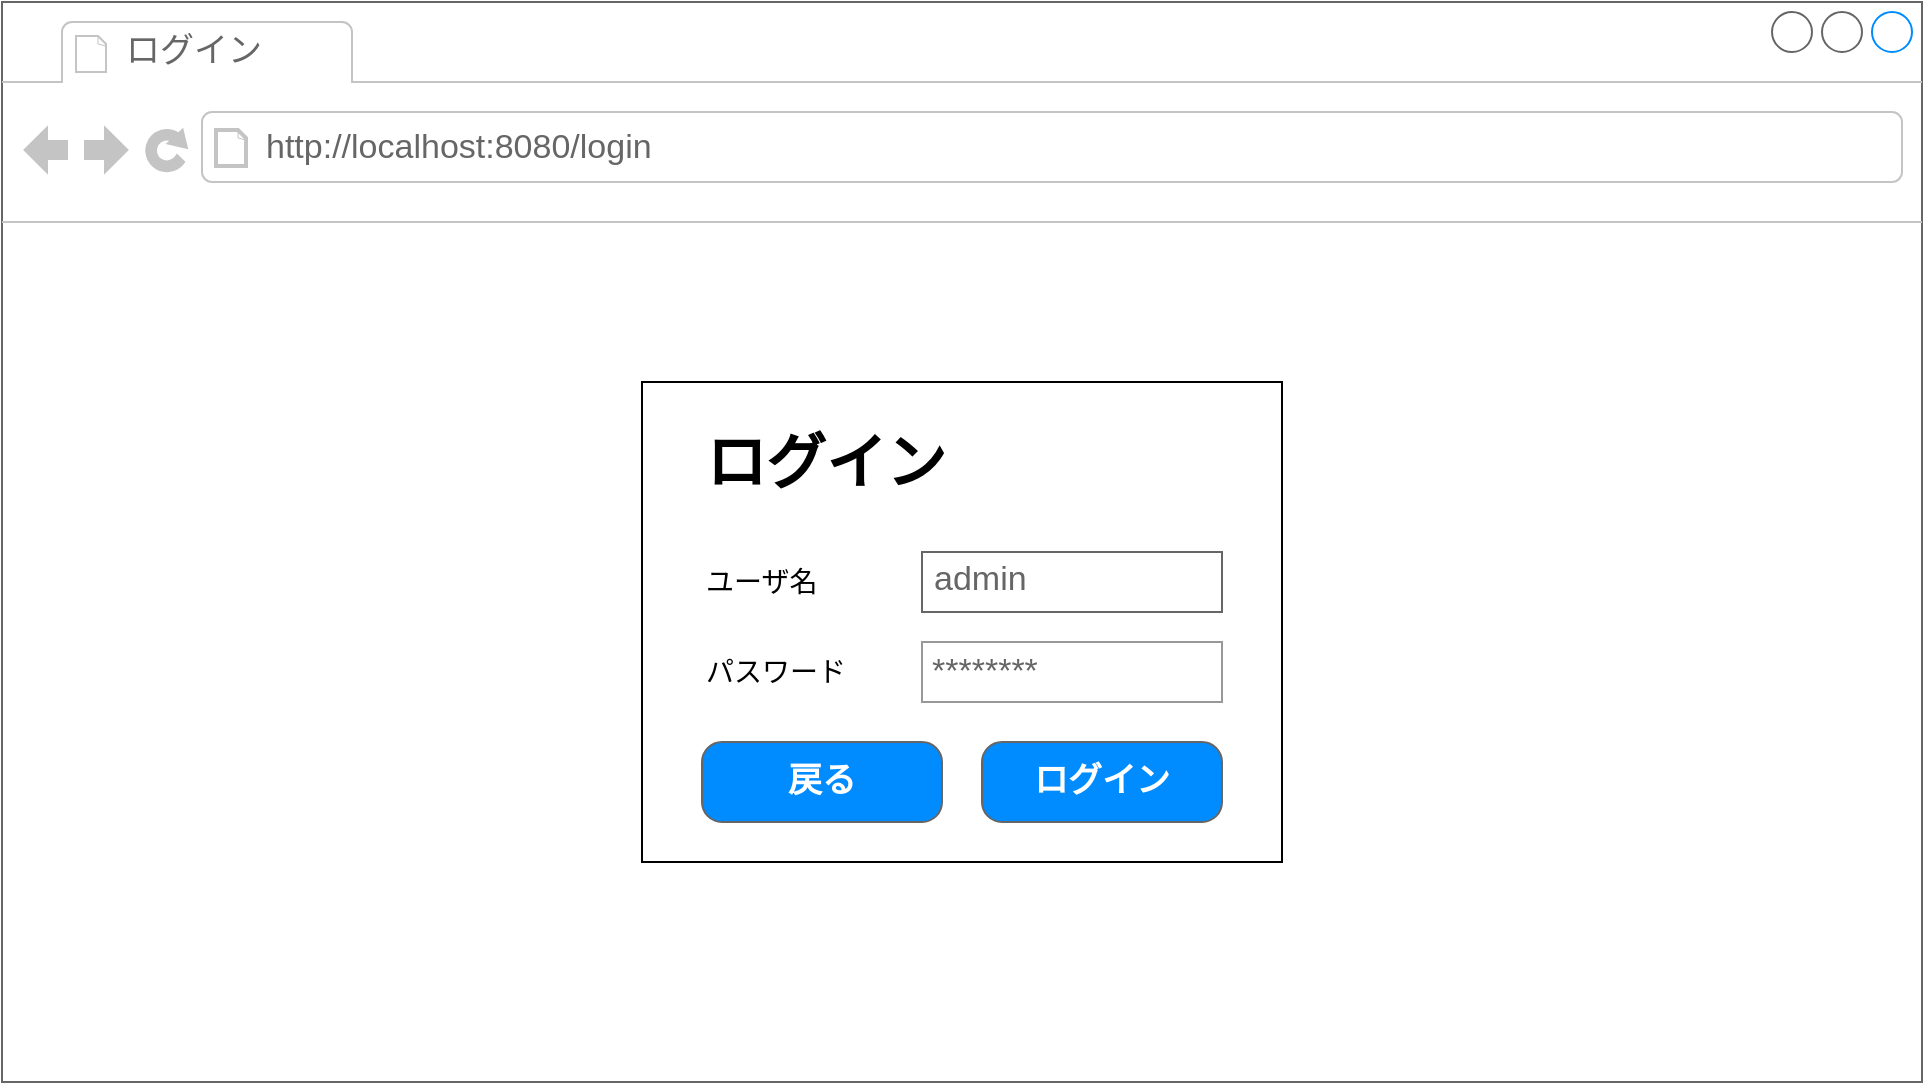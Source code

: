 <mxfile version="13.7.9" type="device" pages="10"><diagram id="R-p9B3pB0i0lh1_JvhmZ" name="ログイン画面"><mxGraphModel dx="1086" dy="1656" grid="1" gridSize="10" guides="1" tooltips="1" connect="1" arrows="1" fold="1" page="1" pageScale="1" pageWidth="1100" pageHeight="850" math="0" shadow="0"><root><mxCell id="JNrYBhqz_XWsX9jvnzwq-0"/><mxCell id="JNrYBhqz_XWsX9jvnzwq-1" parent="JNrYBhqz_XWsX9jvnzwq-0"/><mxCell id="JNrYBhqz_XWsX9jvnzwq-2" value="" style="strokeWidth=1;shadow=0;dashed=0;align=center;html=1;shape=mxgraph.mockup.containers.browserWindow;rSize=0;strokeColor=#666666;strokeColor2=#008cff;strokeColor3=#c4c4c4;mainText=,;recursiveResize=0;fontSize=14;aspect=fixed;" vertex="1" parent="JNrYBhqz_XWsX9jvnzwq-1"><mxGeometry x="30" y="-830" width="960" height="540" as="geometry"/></mxCell><mxCell id="JNrYBhqz_XWsX9jvnzwq-3" value="ログイン" style="strokeWidth=1;shadow=0;dashed=0;align=center;html=1;shape=mxgraph.mockup.containers.anchor;fontSize=17;fontColor=#666666;align=left;" vertex="1" parent="JNrYBhqz_XWsX9jvnzwq-2"><mxGeometry x="60" y="12" width="110" height="26" as="geometry"/></mxCell><mxCell id="JNrYBhqz_XWsX9jvnzwq-4" value="http://localhost:8080/login" style="strokeWidth=1;shadow=0;dashed=0;align=center;html=1;shape=mxgraph.mockup.containers.anchor;rSize=0;fontSize=17;fontColor=#666666;align=left;" vertex="1" parent="JNrYBhqz_XWsX9jvnzwq-2"><mxGeometry x="130" y="60" width="250" height="26" as="geometry"/></mxCell><mxCell id="8nhbtu9P1pLGgWtapX0Q-13" value="" style="group" vertex="1" connectable="0" parent="JNrYBhqz_XWsX9jvnzwq-2"><mxGeometry x="320" y="190" width="320" height="240" as="geometry"/></mxCell><mxCell id="8nhbtu9P1pLGgWtapX0Q-2" value="" style="rounded=0;whiteSpace=wrap;html=1;fontSize=14;align=left;" vertex="1" parent="8nhbtu9P1pLGgWtapX0Q-13"><mxGeometry width="320" height="240" as="geometry"/></mxCell><mxCell id="8nhbtu9P1pLGgWtapX0Q-3" value="ログイン" style="text;strokeColor=none;fillColor=none;html=1;fontSize=30;fontStyle=1;verticalAlign=middle;align=left;" vertex="1" parent="8nhbtu9P1pLGgWtapX0Q-13"><mxGeometry x="30" y="20" width="150" height="40" as="geometry"/></mxCell><mxCell id="8nhbtu9P1pLGgWtapX0Q-4" value="admin" style="strokeWidth=1;shadow=0;dashed=0;align=center;html=1;shape=mxgraph.mockup.text.textBox;fontColor=#666666;align=left;fontSize=17;spacingLeft=4;spacingTop=-3;strokeColor=#666666;mainText=" vertex="1" parent="8nhbtu9P1pLGgWtapX0Q-13"><mxGeometry x="140" y="85" width="150" height="30" as="geometry"/></mxCell><mxCell id="8nhbtu9P1pLGgWtapX0Q-5" value="ユーザ名" style="text;html=1;strokeColor=none;fillColor=none;align=left;verticalAlign=middle;whiteSpace=wrap;rounded=0;fontSize=14;" vertex="1" parent="8nhbtu9P1pLGgWtapX0Q-13"><mxGeometry x="30" y="90" width="100" height="20" as="geometry"/></mxCell><mxCell id="8nhbtu9P1pLGgWtapX0Q-6" value="パスワード" style="text;html=1;strokeColor=none;fillColor=none;align=left;verticalAlign=middle;whiteSpace=wrap;rounded=0;fontSize=14;" vertex="1" parent="8nhbtu9P1pLGgWtapX0Q-13"><mxGeometry x="30" y="135" width="100" height="20" as="geometry"/></mxCell><mxCell id="8nhbtu9P1pLGgWtapX0Q-7" value="********" style="strokeWidth=1;shadow=0;dashed=0;align=center;html=1;shape=mxgraph.mockup.forms.pwField;strokeColor=#999999;mainText=;align=left;fontColor=#666666;fontSize=17;spacingLeft=3;" vertex="1" parent="8nhbtu9P1pLGgWtapX0Q-13"><mxGeometry x="140" y="130" width="150" height="30" as="geometry"/></mxCell><mxCell id="8nhbtu9P1pLGgWtapX0Q-8" value="戻る" style="strokeWidth=1;shadow=0;dashed=0;align=center;html=1;shape=mxgraph.mockup.buttons.button;strokeColor=#666666;fontColor=#ffffff;mainText=;buttonStyle=round;fontSize=17;fontStyle=1;whiteSpace=wrap;fillColor=#008CFF;" vertex="1" parent="8nhbtu9P1pLGgWtapX0Q-13"><mxGeometry x="30" y="180" width="120" height="40" as="geometry"/></mxCell><mxCell id="8nhbtu9P1pLGgWtapX0Q-9" value="ログイン" style="strokeWidth=1;shadow=0;dashed=0;align=center;html=1;shape=mxgraph.mockup.buttons.button;strokeColor=#666666;fontColor=#ffffff;mainText=;buttonStyle=round;fontSize=17;fontStyle=1;fillColor=#008cff;whiteSpace=wrap;" vertex="1" parent="8nhbtu9P1pLGgWtapX0Q-13"><mxGeometry x="170" y="180" width="120" height="40" as="geometry"/></mxCell></root></mxGraphModel></diagram><diagram name="雑誌一覧画面（匿名）" id="2cc2dc42-3aac-f2a9-1cec-7a8b7cbee084"><mxGraphModel dx="1086" dy="806" grid="1" gridSize="10" guides="1" tooltips="1" connect="1" arrows="1" fold="1" page="1" pageScale="1" pageWidth="1100" pageHeight="850" background="#ffffff" math="0" shadow="0"><root><mxCell id="0"/><mxCell id="1" parent="0"/><mxCell id="7026571954dc6520-1" value="" style="strokeWidth=1;shadow=0;dashed=0;align=center;html=1;shape=mxgraph.mockup.containers.browserWindow;rSize=0;strokeColor=#666666;mainText=,;recursiveResize=0;rounded=0;labelBackgroundColor=none;fontFamily=Verdana;fontSize=12;aspect=fixed;" parent="1" vertex="1"><mxGeometry x="30" y="20" width="960" height="540" as="geometry"/></mxCell><mxCell id="7026571954dc6520-2" value="雑誌一覧" style="strokeWidth=1;shadow=0;dashed=0;align=center;html=1;shape=mxgraph.mockup.containers.anchor;fontSize=17;fontColor=#666666;align=left;" parent="7026571954dc6520-1" vertex="1"><mxGeometry x="60" y="12" width="110" height="26" as="geometry"/></mxCell><mxCell id="7026571954dc6520-3" value="https://localhost:8080/list" style="strokeWidth=1;shadow=0;dashed=0;align=center;html=1;shape=mxgraph.mockup.containers.anchor;rSize=0;fontSize=17;fontColor=#666666;align=left;" parent="7026571954dc6520-1" vertex="1"><mxGeometry x="130" y="60" width="250" height="26" as="geometry"/></mxCell><mxCell id="7026571954dc6520-4" value="雑誌一覧" style="text;html=1;points=[];align=left;verticalAlign=top;spacingTop=-4;fontSize=30;fontFamily=Verdana;fontStyle=1" parent="7026571954dc6520-1" vertex="1"><mxGeometry x="20" y="180" width="300" height="40" as="geometry"/></mxCell><mxCell id="LOzxWyORkwQlGW_MLTH0-10" value="" style="shape=table;html=1;whiteSpace=wrap;startSize=0;container=1;collapsible=0;childLayout=tableLayout;" vertex="1" parent="7026571954dc6520-1"><mxGeometry x="20" y="230" width="920" height="280" as="geometry"/></mxCell><mxCell id="LOzxWyORkwQlGW_MLTH0-11" value="" style="shape=partialRectangle;html=1;whiteSpace=wrap;collapsible=0;dropTarget=0;pointerEvents=0;fillColor=none;top=0;left=0;bottom=0;right=0;points=[[0,0.5],[1,0.5]];portConstraint=eastwest;" vertex="1" parent="LOzxWyORkwQlGW_MLTH0-10"><mxGeometry width="920" height="40" as="geometry"/></mxCell><mxCell id="LOzxWyORkwQlGW_MLTH0-12" value="雑誌名" style="shape=partialRectangle;html=1;whiteSpace=wrap;connectable=0;overflow=hidden;fillColor=none;top=0;left=0;bottom=0;right=0;align=left;spacingLeft=10;fontSize=12;" vertex="1" parent="LOzxWyORkwQlGW_MLTH0-11"><mxGeometry width="680" height="40" as="geometry"/></mxCell><mxCell id="LOzxWyORkwQlGW_MLTH0-14" value="詳細" style="shape=partialRectangle;html=1;whiteSpace=wrap;connectable=0;overflow=hidden;fillColor=none;top=0;left=0;bottom=0;right=0;fontSize=12;" vertex="1" parent="LOzxWyORkwQlGW_MLTH0-11"><mxGeometry x="680" width="80" height="40" as="geometry"/></mxCell><mxCell id="LOzxWyORkwQlGW_MLTH0-15" value="目次" style="shape=partialRectangle;html=1;whiteSpace=wrap;connectable=0;overflow=hidden;fillColor=none;top=0;left=0;bottom=0;right=0;fontSize=12;" vertex="1" parent="LOzxWyORkwQlGW_MLTH0-11"><mxGeometry x="760" width="80" height="40" as="geometry"/></mxCell><mxCell id="LOzxWyORkwQlGW_MLTH0-16" value="索引" style="shape=partialRectangle;html=1;whiteSpace=wrap;connectable=0;overflow=hidden;fillColor=none;top=0;left=0;bottom=0;right=0;fontSize=12;" vertex="1" parent="LOzxWyORkwQlGW_MLTH0-11"><mxGeometry x="840" width="80" height="40" as="geometry"/></mxCell><mxCell id="LOzxWyORkwQlGW_MLTH0-17" value="" style="shape=partialRectangle;html=1;whiteSpace=wrap;collapsible=0;dropTarget=0;pointerEvents=0;fillColor=none;top=0;left=0;bottom=0;right=0;points=[[0,0.5],[1,0.5]];portConstraint=eastwest;" vertex="1" parent="LOzxWyORkwQlGW_MLTH0-10"><mxGeometry y="40" width="920" height="40" as="geometry"/></mxCell><mxCell id="LOzxWyORkwQlGW_MLTH0-18" value="雑誌A　No.1" style="shape=partialRectangle;html=1;whiteSpace=wrap;connectable=0;overflow=hidden;fillColor=none;top=0;left=0;bottom=0;right=0;align=left;spacingLeft=10;" vertex="1" parent="LOzxWyORkwQlGW_MLTH0-17"><mxGeometry width="680" height="40" as="geometry"/></mxCell><mxCell id="LOzxWyORkwQlGW_MLTH0-20" value="" style="shape=partialRectangle;html=1;whiteSpace=wrap;connectable=0;overflow=hidden;fillColor=none;top=0;left=0;bottom=0;right=0;" vertex="1" parent="LOzxWyORkwQlGW_MLTH0-17"><mxGeometry x="680" width="80" height="40" as="geometry"/></mxCell><mxCell id="LOzxWyORkwQlGW_MLTH0-21" value="" style="shape=partialRectangle;html=1;whiteSpace=wrap;connectable=0;overflow=hidden;fillColor=none;top=0;left=0;bottom=0;right=0;" vertex="1" parent="LOzxWyORkwQlGW_MLTH0-17"><mxGeometry x="760" width="80" height="40" as="geometry"/></mxCell><mxCell id="LOzxWyORkwQlGW_MLTH0-22" value="" style="shape=partialRectangle;html=1;whiteSpace=wrap;connectable=0;overflow=hidden;fillColor=none;top=0;left=0;bottom=0;right=0;" vertex="1" parent="LOzxWyORkwQlGW_MLTH0-17"><mxGeometry x="840" width="80" height="40" as="geometry"/></mxCell><mxCell id="LOzxWyORkwQlGW_MLTH0-23" value="" style="shape=partialRectangle;html=1;whiteSpace=wrap;collapsible=0;dropTarget=0;pointerEvents=0;fillColor=none;top=0;left=0;bottom=0;right=0;points=[[0,0.5],[1,0.5]];portConstraint=eastwest;" vertex="1" parent="LOzxWyORkwQlGW_MLTH0-10"><mxGeometry y="80" width="920" height="40" as="geometry"/></mxCell><mxCell id="LOzxWyORkwQlGW_MLTH0-24" value="雑誌A　No.2" style="shape=partialRectangle;html=1;whiteSpace=wrap;connectable=0;overflow=hidden;fillColor=none;top=0;left=0;bottom=0;right=0;align=left;spacingLeft=10;" vertex="1" parent="LOzxWyORkwQlGW_MLTH0-23"><mxGeometry width="680" height="40" as="geometry"/></mxCell><mxCell id="LOzxWyORkwQlGW_MLTH0-26" value="" style="shape=partialRectangle;html=1;whiteSpace=wrap;connectable=0;overflow=hidden;fillColor=none;top=0;left=0;bottom=0;right=0;" vertex="1" parent="LOzxWyORkwQlGW_MLTH0-23"><mxGeometry x="680" width="80" height="40" as="geometry"/></mxCell><mxCell id="LOzxWyORkwQlGW_MLTH0-27" value="" style="shape=partialRectangle;html=1;whiteSpace=wrap;connectable=0;overflow=hidden;fillColor=none;top=0;left=0;bottom=0;right=0;" vertex="1" parent="LOzxWyORkwQlGW_MLTH0-23"><mxGeometry x="760" width="80" height="40" as="geometry"/></mxCell><mxCell id="LOzxWyORkwQlGW_MLTH0-28" value="" style="shape=partialRectangle;html=1;whiteSpace=wrap;connectable=0;overflow=hidden;fillColor=none;top=0;left=0;bottom=0;right=0;" vertex="1" parent="LOzxWyORkwQlGW_MLTH0-23"><mxGeometry x="840" width="80" height="40" as="geometry"/></mxCell><mxCell id="LOzxWyORkwQlGW_MLTH0-29" value="" style="shape=partialRectangle;html=1;whiteSpace=wrap;collapsible=0;dropTarget=0;pointerEvents=0;fillColor=none;top=0;left=0;bottom=0;right=0;points=[[0,0.5],[1,0.5]];portConstraint=eastwest;" vertex="1" parent="LOzxWyORkwQlGW_MLTH0-10"><mxGeometry y="120" width="920" height="40" as="geometry"/></mxCell><mxCell id="LOzxWyORkwQlGW_MLTH0-30" value="雑誌B　2020年10月号" style="shape=partialRectangle;html=1;whiteSpace=wrap;connectable=0;overflow=hidden;fillColor=none;top=0;left=0;bottom=0;right=0;align=left;spacingLeft=10;" vertex="1" parent="LOzxWyORkwQlGW_MLTH0-29"><mxGeometry width="680" height="40" as="geometry"/></mxCell><mxCell id="LOzxWyORkwQlGW_MLTH0-32" value="" style="shape=partialRectangle;html=1;whiteSpace=wrap;connectable=0;overflow=hidden;fillColor=none;top=0;left=0;bottom=0;right=0;" vertex="1" parent="LOzxWyORkwQlGW_MLTH0-29"><mxGeometry x="680" width="80" height="40" as="geometry"/></mxCell><mxCell id="LOzxWyORkwQlGW_MLTH0-33" value="" style="shape=partialRectangle;html=1;whiteSpace=wrap;connectable=0;overflow=hidden;fillColor=none;top=0;left=0;bottom=0;right=0;" vertex="1" parent="LOzxWyORkwQlGW_MLTH0-29"><mxGeometry x="760" width="80" height="40" as="geometry"/></mxCell><mxCell id="LOzxWyORkwQlGW_MLTH0-34" value="" style="shape=partialRectangle;html=1;whiteSpace=wrap;connectable=0;overflow=hidden;fillColor=none;top=0;left=0;bottom=0;right=0;" vertex="1" parent="LOzxWyORkwQlGW_MLTH0-29"><mxGeometry x="840" width="80" height="40" as="geometry"/></mxCell><mxCell id="LOzxWyORkwQlGW_MLTH0-35" value="" style="shape=partialRectangle;html=1;whiteSpace=wrap;collapsible=0;dropTarget=0;pointerEvents=0;fillColor=none;top=0;left=0;bottom=0;right=0;points=[[0,0.5],[1,0.5]];portConstraint=eastwest;" vertex="1" parent="LOzxWyORkwQlGW_MLTH0-10"><mxGeometry y="160" width="920" height="40" as="geometry"/></mxCell><mxCell id="LOzxWyORkwQlGW_MLTH0-36" value="あいうえおあいうえ①あいうえおあいうえ②あいうえおあいうえ③　あいうえおあいうえ①あいうえおあいうえ②" style="shape=partialRectangle;html=1;whiteSpace=wrap;connectable=0;overflow=hidden;fillColor=none;top=0;left=0;bottom=0;right=0;align=left;spacingLeft=10;" vertex="1" parent="LOzxWyORkwQlGW_MLTH0-35"><mxGeometry width="680" height="40" as="geometry"/></mxCell><mxCell id="LOzxWyORkwQlGW_MLTH0-38" value="" style="shape=partialRectangle;html=1;whiteSpace=wrap;connectable=0;overflow=hidden;fillColor=none;top=0;left=0;bottom=0;right=0;" vertex="1" parent="LOzxWyORkwQlGW_MLTH0-35"><mxGeometry x="680" width="80" height="40" as="geometry"/></mxCell><mxCell id="LOzxWyORkwQlGW_MLTH0-39" value="" style="shape=partialRectangle;html=1;whiteSpace=wrap;connectable=0;overflow=hidden;fillColor=none;top=0;left=0;bottom=0;right=0;" vertex="1" parent="LOzxWyORkwQlGW_MLTH0-35"><mxGeometry x="760" width="80" height="40" as="geometry"/></mxCell><mxCell id="LOzxWyORkwQlGW_MLTH0-40" value="" style="shape=partialRectangle;html=1;whiteSpace=wrap;connectable=0;overflow=hidden;fillColor=none;top=0;left=0;bottom=0;right=0;" vertex="1" parent="LOzxWyORkwQlGW_MLTH0-35"><mxGeometry x="840" width="80" height="40" as="geometry"/></mxCell><mxCell id="LOzxWyORkwQlGW_MLTH0-41" value="" style="shape=partialRectangle;html=1;whiteSpace=wrap;collapsible=0;dropTarget=0;pointerEvents=0;fillColor=none;top=0;left=0;bottom=0;right=0;points=[[0,0.5],[1,0.5]];portConstraint=eastwest;" vertex="1" parent="LOzxWyORkwQlGW_MLTH0-10"><mxGeometry y="200" width="920" height="40" as="geometry"/></mxCell><mxCell id="LOzxWyORkwQlGW_MLTH0-42" value="雑誌C　No.1" style="shape=partialRectangle;html=1;whiteSpace=wrap;connectable=0;overflow=hidden;fillColor=none;top=0;left=0;bottom=0;right=0;align=left;spacingLeft=10;" vertex="1" parent="LOzxWyORkwQlGW_MLTH0-41"><mxGeometry width="680" height="40" as="geometry"/></mxCell><mxCell id="LOzxWyORkwQlGW_MLTH0-44" value="" style="shape=partialRectangle;html=1;whiteSpace=wrap;connectable=0;overflow=hidden;fillColor=none;top=0;left=0;bottom=0;right=0;" vertex="1" parent="LOzxWyORkwQlGW_MLTH0-41"><mxGeometry x="680" width="80" height="40" as="geometry"/></mxCell><mxCell id="LOzxWyORkwQlGW_MLTH0-45" value="" style="shape=partialRectangle;html=1;whiteSpace=wrap;connectable=0;overflow=hidden;fillColor=none;top=0;left=0;bottom=0;right=0;" vertex="1" parent="LOzxWyORkwQlGW_MLTH0-41"><mxGeometry x="760" width="80" height="40" as="geometry"/></mxCell><mxCell id="LOzxWyORkwQlGW_MLTH0-46" value="" style="shape=partialRectangle;html=1;whiteSpace=wrap;connectable=0;overflow=hidden;fillColor=none;top=0;left=0;bottom=0;right=0;" vertex="1" parent="LOzxWyORkwQlGW_MLTH0-41"><mxGeometry x="840" width="80" height="40" as="geometry"/></mxCell><mxCell id="LOzxWyORkwQlGW_MLTH0-47" value="" style="shape=partialRectangle;html=1;whiteSpace=wrap;collapsible=0;dropTarget=0;pointerEvents=0;fillColor=none;top=0;left=0;bottom=0;right=0;points=[[0,0.5],[1,0.5]];portConstraint=eastwest;" vertex="1" parent="LOzxWyORkwQlGW_MLTH0-10"><mxGeometry y="240" width="920" height="40" as="geometry"/></mxCell><mxCell id="LOzxWyORkwQlGW_MLTH0-48" value="&lt;span&gt;雑誌C　&lt;/span&gt;No.2" style="shape=partialRectangle;html=1;whiteSpace=wrap;connectable=0;overflow=hidden;fillColor=none;top=0;left=0;bottom=0;right=0;align=left;spacingLeft=10;" vertex="1" parent="LOzxWyORkwQlGW_MLTH0-47"><mxGeometry width="680" height="40" as="geometry"/></mxCell><mxCell id="LOzxWyORkwQlGW_MLTH0-50" value="" style="shape=partialRectangle;html=1;whiteSpace=wrap;connectable=0;overflow=hidden;fillColor=none;top=0;left=0;bottom=0;right=0;" vertex="1" parent="LOzxWyORkwQlGW_MLTH0-47"><mxGeometry x="680" width="80" height="40" as="geometry"/></mxCell><mxCell id="LOzxWyORkwQlGW_MLTH0-51" value="" style="shape=partialRectangle;html=1;whiteSpace=wrap;connectable=0;overflow=hidden;fillColor=none;top=0;left=0;bottom=0;right=0;" vertex="1" parent="LOzxWyORkwQlGW_MLTH0-47"><mxGeometry x="760" width="80" height="40" as="geometry"/></mxCell><mxCell id="LOzxWyORkwQlGW_MLTH0-52" value="" style="shape=partialRectangle;html=1;whiteSpace=wrap;connectable=0;overflow=hidden;fillColor=none;top=0;left=0;bottom=0;right=0;" vertex="1" parent="LOzxWyORkwQlGW_MLTH0-47"><mxGeometry x="840" width="80" height="40" as="geometry"/></mxCell><mxCell id="LOzxWyORkwQlGW_MLTH0-5" value="索引" style="strokeWidth=1;shadow=0;dashed=0;align=center;html=1;shape=mxgraph.mockup.buttons.button;strokeColor=#666666;fontColor=#ffffff;mainText=;buttonStyle=round;fontSize=17;fontStyle=1;fillColor=#008cff;whiteSpace=wrap;" vertex="1" parent="7026571954dc6520-1"><mxGeometry x="870" y="275" width="60" height="30" as="geometry"/></mxCell><mxCell id="LOzxWyORkwQlGW_MLTH0-8" value="目次" style="strokeWidth=1;shadow=0;dashed=0;align=center;html=1;shape=mxgraph.mockup.buttons.button;strokeColor=#666666;fontColor=#ffffff;mainText=;buttonStyle=round;fontSize=17;fontStyle=1;fillColor=#008cff;whiteSpace=wrap;" vertex="1" parent="7026571954dc6520-1"><mxGeometry x="790" y="275" width="60" height="30" as="geometry"/></mxCell><mxCell id="LOzxWyORkwQlGW_MLTH0-77" value="詳細" style="strokeWidth=1;shadow=0;dashed=0;align=center;html=1;shape=mxgraph.mockup.buttons.button;strokeColor=#666666;fontColor=#ffffff;mainText=;buttonStyle=round;fontSize=17;fontStyle=1;fillColor=#008cff;whiteSpace=wrap;" vertex="1" parent="7026571954dc6520-1"><mxGeometry x="710" y="275" width="60" height="30" as="geometry"/></mxCell><mxCell id="LOzxWyORkwQlGW_MLTH0-148" value="索引" style="strokeWidth=1;shadow=0;dashed=0;align=center;html=1;shape=mxgraph.mockup.buttons.button;strokeColor=#666666;fontColor=#ffffff;mainText=;buttonStyle=round;fontSize=17;fontStyle=1;fillColor=#008cff;whiteSpace=wrap;" vertex="1" parent="7026571954dc6520-1"><mxGeometry x="870" y="315" width="60" height="30" as="geometry"/></mxCell><mxCell id="LOzxWyORkwQlGW_MLTH0-149" value="目次" style="strokeWidth=1;shadow=0;dashed=0;align=center;html=1;shape=mxgraph.mockup.buttons.button;strokeColor=#666666;fontColor=#ffffff;mainText=;buttonStyle=round;fontSize=17;fontStyle=1;fillColor=#008cff;whiteSpace=wrap;" vertex="1" parent="7026571954dc6520-1"><mxGeometry x="790" y="315" width="60" height="30" as="geometry"/></mxCell><mxCell id="LOzxWyORkwQlGW_MLTH0-150" value="詳細" style="strokeWidth=1;shadow=0;dashed=0;align=center;html=1;shape=mxgraph.mockup.buttons.button;strokeColor=#666666;fontColor=#ffffff;mainText=;buttonStyle=round;fontSize=17;fontStyle=1;fillColor=#008cff;whiteSpace=wrap;" vertex="1" parent="7026571954dc6520-1"><mxGeometry x="710" y="315" width="60" height="30" as="geometry"/></mxCell><mxCell id="LOzxWyORkwQlGW_MLTH0-151" value="索引" style="strokeWidth=1;shadow=0;dashed=0;align=center;html=1;shape=mxgraph.mockup.buttons.button;strokeColor=#666666;fontColor=#ffffff;mainText=;buttonStyle=round;fontSize=17;fontStyle=1;fillColor=#008cff;whiteSpace=wrap;" vertex="1" parent="7026571954dc6520-1"><mxGeometry x="870" y="355" width="60" height="30" as="geometry"/></mxCell><mxCell id="LOzxWyORkwQlGW_MLTH0-152" value="目次" style="strokeWidth=1;shadow=0;dashed=0;align=center;html=1;shape=mxgraph.mockup.buttons.button;strokeColor=#666666;fontColor=#ffffff;mainText=;buttonStyle=round;fontSize=17;fontStyle=1;fillColor=#008cff;whiteSpace=wrap;" vertex="1" parent="7026571954dc6520-1"><mxGeometry x="790" y="355" width="60" height="30" as="geometry"/></mxCell><mxCell id="LOzxWyORkwQlGW_MLTH0-153" value="詳細" style="strokeWidth=1;shadow=0;dashed=0;align=center;html=1;shape=mxgraph.mockup.buttons.button;strokeColor=#666666;fontColor=#ffffff;mainText=;buttonStyle=round;fontSize=17;fontStyle=1;fillColor=#008cff;whiteSpace=wrap;" vertex="1" parent="7026571954dc6520-1"><mxGeometry x="710" y="355" width="60" height="30" as="geometry"/></mxCell><mxCell id="LOzxWyORkwQlGW_MLTH0-154" value="索引" style="strokeWidth=1;shadow=0;dashed=0;align=center;html=1;shape=mxgraph.mockup.buttons.button;strokeColor=#666666;fontColor=#ffffff;mainText=;buttonStyle=round;fontSize=17;fontStyle=1;fillColor=#008cff;whiteSpace=wrap;" vertex="1" parent="7026571954dc6520-1"><mxGeometry x="870" y="395" width="60" height="30" as="geometry"/></mxCell><mxCell id="LOzxWyORkwQlGW_MLTH0-155" value="目次" style="strokeWidth=1;shadow=0;dashed=0;align=center;html=1;shape=mxgraph.mockup.buttons.button;strokeColor=#666666;fontColor=#ffffff;mainText=;buttonStyle=round;fontSize=17;fontStyle=1;fillColor=#008cff;whiteSpace=wrap;" vertex="1" parent="7026571954dc6520-1"><mxGeometry x="790" y="395" width="60" height="30" as="geometry"/></mxCell><mxCell id="LOzxWyORkwQlGW_MLTH0-156" value="詳細" style="strokeWidth=1;shadow=0;dashed=0;align=center;html=1;shape=mxgraph.mockup.buttons.button;strokeColor=#666666;fontColor=#ffffff;mainText=;buttonStyle=round;fontSize=17;fontStyle=1;fillColor=#008cff;whiteSpace=wrap;" vertex="1" parent="7026571954dc6520-1"><mxGeometry x="710" y="395" width="60" height="30" as="geometry"/></mxCell><mxCell id="LOzxWyORkwQlGW_MLTH0-157" value="索引" style="strokeWidth=1;shadow=0;dashed=0;align=center;html=1;shape=mxgraph.mockup.buttons.button;strokeColor=#666666;fontColor=#ffffff;mainText=;buttonStyle=round;fontSize=17;fontStyle=1;fillColor=#008cff;whiteSpace=wrap;" vertex="1" parent="7026571954dc6520-1"><mxGeometry x="870" y="435" width="60" height="30" as="geometry"/></mxCell><mxCell id="LOzxWyORkwQlGW_MLTH0-158" value="目次" style="strokeWidth=1;shadow=0;dashed=0;align=center;html=1;shape=mxgraph.mockup.buttons.button;strokeColor=#666666;fontColor=#ffffff;mainText=;buttonStyle=round;fontSize=17;fontStyle=1;fillColor=#008cff;whiteSpace=wrap;" vertex="1" parent="7026571954dc6520-1"><mxGeometry x="790" y="435" width="60" height="30" as="geometry"/></mxCell><mxCell id="LOzxWyORkwQlGW_MLTH0-159" value="詳細" style="strokeWidth=1;shadow=0;dashed=0;align=center;html=1;shape=mxgraph.mockup.buttons.button;strokeColor=#666666;fontColor=#ffffff;mainText=;buttonStyle=round;fontSize=17;fontStyle=1;fillColor=#008cff;whiteSpace=wrap;" vertex="1" parent="7026571954dc6520-1"><mxGeometry x="710" y="435" width="60" height="30" as="geometry"/></mxCell><mxCell id="LOzxWyORkwQlGW_MLTH0-160" value="索引" style="strokeWidth=1;shadow=0;dashed=0;align=center;html=1;shape=mxgraph.mockup.buttons.button;strokeColor=#666666;fontColor=#ffffff;mainText=;buttonStyle=round;fontSize=17;fontStyle=1;fillColor=#008cff;whiteSpace=wrap;" vertex="1" parent="7026571954dc6520-1"><mxGeometry x="870" y="475" width="60" height="30" as="geometry"/></mxCell><mxCell id="LOzxWyORkwQlGW_MLTH0-161" value="目次" style="strokeWidth=1;shadow=0;dashed=0;align=center;html=1;shape=mxgraph.mockup.buttons.button;strokeColor=#666666;fontColor=#ffffff;mainText=;buttonStyle=round;fontSize=17;fontStyle=1;fillColor=#008cff;whiteSpace=wrap;" vertex="1" parent="7026571954dc6520-1"><mxGeometry x="790" y="475" width="60" height="30" as="geometry"/></mxCell><mxCell id="LOzxWyORkwQlGW_MLTH0-162" value="詳細" style="strokeWidth=1;shadow=0;dashed=0;align=center;html=1;shape=mxgraph.mockup.buttons.button;strokeColor=#666666;fontColor=#ffffff;mainText=;buttonStyle=round;fontSize=17;fontStyle=1;fillColor=#008cff;whiteSpace=wrap;" vertex="1" parent="7026571954dc6520-1"><mxGeometry x="710" y="475" width="60" height="30" as="geometry"/></mxCell><mxCell id="yNKn0EJ5mAX4Vm_PWD9T-6" value="" style="group" vertex="1" connectable="0" parent="7026571954dc6520-1"><mxGeometry y="110" width="960" height="50" as="geometry"/></mxCell><mxCell id="yNKn0EJ5mAX4Vm_PWD9T-5" value="" style="rounded=0;whiteSpace=wrap;html=1;fontSize=14;align=left;fillColor=none;" vertex="1" parent="yNKn0EJ5mAX4Vm_PWD9T-6"><mxGeometry width="960" height="50" as="geometry"/></mxCell><mxCell id="LOzxWyORkwQlGW_MLTH0-2" value="Magazine Manager" style="text;html=1;strokeColor=none;fillColor=none;align=left;verticalAlign=middle;whiteSpace=wrap;rounded=0;fontSize=20;fontStyle=1;" vertex="1" parent="yNKn0EJ5mAX4Vm_PWD9T-6"><mxGeometry x="10" y="5" width="180" height="40" as="geometry"/></mxCell><mxCell id="LOzxWyORkwQlGW_MLTH0-3" value="ログイン" style="strokeWidth=1;shadow=0;dashed=0;align=center;html=1;shape=mxgraph.mockup.buttons.button;strokeColor=#666666;fontColor=#ffffff;mainText=;buttonStyle=round;fontSize=17;fontStyle=1;fillColor=#008cff;whiteSpace=wrap;" vertex="1" parent="yNKn0EJ5mAX4Vm_PWD9T-6"><mxGeometry x="860" y="5" width="90" height="40" as="geometry"/></mxCell></root></mxGraphModel></diagram><diagram name="雑誌一覧画面（管理者）" id="SHGqyetk7QyQP375pc2P"><mxGraphModel dx="1086" dy="806" grid="1" gridSize="10" guides="1" tooltips="1" connect="1" arrows="1" fold="1" page="1" pageScale="1" pageWidth="1100" pageHeight="850" background="#ffffff" math="0" shadow="0"><root><mxCell id="tuuf6dTMpanKtru1km8F-0"/><mxCell id="tuuf6dTMpanKtru1km8F-1" parent="tuuf6dTMpanKtru1km8F-0"/><mxCell id="tuuf6dTMpanKtru1km8F-2" value="" style="strokeWidth=1;shadow=0;dashed=0;align=center;html=1;shape=mxgraph.mockup.containers.browserWindow;rSize=0;strokeColor=#666666;mainText=,;recursiveResize=0;rounded=0;labelBackgroundColor=none;fontFamily=Verdana;fontSize=12;aspect=fixed;" vertex="1" parent="tuuf6dTMpanKtru1km8F-1"><mxGeometry x="30" y="20" width="960" height="540" as="geometry"/></mxCell><mxCell id="tuuf6dTMpanKtru1km8F-3" value="雑誌一覧" style="strokeWidth=1;shadow=0;dashed=0;align=center;html=1;shape=mxgraph.mockup.containers.anchor;fontSize=17;fontColor=#666666;align=left;" vertex="1" parent="tuuf6dTMpanKtru1km8F-2"><mxGeometry x="60" y="12" width="110" height="26" as="geometry"/></mxCell><mxCell id="tuuf6dTMpanKtru1km8F-4" value="https://localhost:8080/list" style="strokeWidth=1;shadow=0;dashed=0;align=center;html=1;shape=mxgraph.mockup.containers.anchor;rSize=0;fontSize=17;fontColor=#666666;align=left;" vertex="1" parent="tuuf6dTMpanKtru1km8F-2"><mxGeometry x="130" y="60" width="250" height="26" as="geometry"/></mxCell><mxCell id="tuuf6dTMpanKtru1km8F-60" value="" style="group" vertex="1" connectable="0" parent="tuuf6dTMpanKtru1km8F-2"><mxGeometry y="110" width="960" height="50" as="geometry"/></mxCell><mxCell id="tuuf6dTMpanKtru1km8F-61" value="" style="rounded=0;whiteSpace=wrap;html=1;fontSize=14;align=left;fillColor=none;" vertex="1" parent="tuuf6dTMpanKtru1km8F-60"><mxGeometry width="960" height="50" as="geometry"/></mxCell><mxCell id="tuuf6dTMpanKtru1km8F-62" value="Magazine Manager" style="text;html=1;strokeColor=none;fillColor=none;align=left;verticalAlign=middle;whiteSpace=wrap;rounded=0;fontSize=20;fontStyle=1;" vertex="1" parent="tuuf6dTMpanKtru1km8F-60"><mxGeometry x="10" y="5" width="180" height="40" as="geometry"/></mxCell><mxCell id="tuuf6dTMpanKtru1km8F-63" value="ログアウト" style="strokeWidth=1;shadow=0;dashed=0;align=center;html=1;shape=mxgraph.mockup.buttons.button;strokeColor=#666666;fontColor=#ffffff;mainText=;buttonStyle=round;fontSize=17;fontStyle=1;fillColor=#008cff;whiteSpace=wrap;" vertex="1" parent="tuuf6dTMpanKtru1km8F-60"><mxGeometry x="860" y="5" width="90" height="40" as="geometry"/></mxCell><mxCell id="tuuf6dTMpanKtru1km8F-5" value="雑誌一覧" style="text;html=1;points=[];align=left;verticalAlign=top;spacingTop=-4;fontSize=30;fontFamily=Verdana;fontStyle=1" vertex="1" parent="tuuf6dTMpanKtru1km8F-2"><mxGeometry x="20" y="180" width="300" height="40" as="geometry"/></mxCell><mxCell id="tuuf6dTMpanKtru1km8F-65" value="新規登録" style="strokeWidth=1;shadow=0;dashed=0;align=center;html=1;shape=mxgraph.mockup.buttons.button;strokeColor=#666666;fontColor=#ffffff;mainText=;buttonStyle=round;fontSize=17;fontStyle=1;fillColor=#008cff;whiteSpace=wrap;" vertex="1" parent="tuuf6dTMpanKtru1km8F-2"><mxGeometry x="820" y="180" width="120" height="40" as="geometry"/></mxCell><mxCell id="tuuf6dTMpanKtru1km8F-6" value="" style="shape=table;html=1;whiteSpace=wrap;startSize=0;container=1;collapsible=0;childLayout=tableLayout;" vertex="1" parent="tuuf6dTMpanKtru1km8F-2"><mxGeometry x="20" y="230" width="920" height="280" as="geometry"/></mxCell><mxCell id="tuuf6dTMpanKtru1km8F-7" value="" style="shape=partialRectangle;html=1;whiteSpace=wrap;collapsible=0;dropTarget=0;pointerEvents=0;fillColor=none;top=0;left=0;bottom=0;right=0;points=[[0,0.5],[1,0.5]];portConstraint=eastwest;" vertex="1" parent="tuuf6dTMpanKtru1km8F-6"><mxGeometry width="920" height="40" as="geometry"/></mxCell><mxCell id="tuuf6dTMpanKtru1km8F-8" value="雑誌名" style="shape=partialRectangle;html=1;whiteSpace=wrap;connectable=0;overflow=hidden;fillColor=none;top=0;left=0;bottom=0;right=0;align=left;spacingLeft=10;fontSize=12;" vertex="1" parent="tuuf6dTMpanKtru1km8F-7"><mxGeometry width="640" height="40" as="geometry"/></mxCell><mxCell id="tuuf6dTMpanKtru1km8F-9" value="詳細" style="shape=partialRectangle;html=1;whiteSpace=wrap;connectable=0;overflow=hidden;fillColor=none;top=0;left=0;bottom=0;right=0;fontSize=12;" vertex="1" parent="tuuf6dTMpanKtru1km8F-7"><mxGeometry x="640" width="70" height="40" as="geometry"/></mxCell><mxCell id="tuuf6dTMpanKtru1km8F-10" value="目次" style="shape=partialRectangle;html=1;whiteSpace=wrap;connectable=0;overflow=hidden;fillColor=none;top=0;left=0;bottom=0;right=0;fontSize=12;" vertex="1" parent="tuuf6dTMpanKtru1km8F-7"><mxGeometry x="710" width="70" height="40" as="geometry"/></mxCell><mxCell id="tuuf6dTMpanKtru1km8F-11" value="索引" style="shape=partialRectangle;html=1;whiteSpace=wrap;connectable=0;overflow=hidden;fillColor=none;top=0;left=0;bottom=0;right=0;fontSize=12;" vertex="1" parent="tuuf6dTMpanKtru1km8F-7"><mxGeometry x="780" width="70" height="40" as="geometry"/></mxCell><mxCell id="tuuf6dTMpanKtru1km8F-66" value="削除" style="shape=partialRectangle;html=1;whiteSpace=wrap;connectable=0;overflow=hidden;fillColor=none;top=0;left=0;bottom=0;right=0;fontSize=12;" vertex="1" parent="tuuf6dTMpanKtru1km8F-7"><mxGeometry x="850" width="70" height="40" as="geometry"/></mxCell><mxCell id="tuuf6dTMpanKtru1km8F-12" value="" style="shape=partialRectangle;html=1;whiteSpace=wrap;collapsible=0;dropTarget=0;pointerEvents=0;fillColor=none;top=0;left=0;bottom=0;right=0;points=[[0,0.5],[1,0.5]];portConstraint=eastwest;" vertex="1" parent="tuuf6dTMpanKtru1km8F-6"><mxGeometry y="40" width="920" height="40" as="geometry"/></mxCell><mxCell id="tuuf6dTMpanKtru1km8F-13" value="雑誌A　No.1" style="shape=partialRectangle;html=1;whiteSpace=wrap;connectable=0;overflow=hidden;fillColor=none;top=0;left=0;bottom=0;right=0;align=left;spacingLeft=10;" vertex="1" parent="tuuf6dTMpanKtru1km8F-12"><mxGeometry width="640" height="40" as="geometry"/></mxCell><mxCell id="tuuf6dTMpanKtru1km8F-14" value="" style="shape=partialRectangle;html=1;whiteSpace=wrap;connectable=0;overflow=hidden;fillColor=none;top=0;left=0;bottom=0;right=0;" vertex="1" parent="tuuf6dTMpanKtru1km8F-12"><mxGeometry x="640" width="70" height="40" as="geometry"/></mxCell><mxCell id="tuuf6dTMpanKtru1km8F-15" value="" style="shape=partialRectangle;html=1;whiteSpace=wrap;connectable=0;overflow=hidden;fillColor=none;top=0;left=0;bottom=0;right=0;" vertex="1" parent="tuuf6dTMpanKtru1km8F-12"><mxGeometry x="710" width="70" height="40" as="geometry"/></mxCell><mxCell id="tuuf6dTMpanKtru1km8F-16" value="" style="shape=partialRectangle;html=1;whiteSpace=wrap;connectable=0;overflow=hidden;fillColor=none;top=0;left=0;bottom=0;right=0;" vertex="1" parent="tuuf6dTMpanKtru1km8F-12"><mxGeometry x="780" width="70" height="40" as="geometry"/></mxCell><mxCell id="tuuf6dTMpanKtru1km8F-67" style="shape=partialRectangle;html=1;whiteSpace=wrap;connectable=0;overflow=hidden;fillColor=none;top=0;left=0;bottom=0;right=0;" vertex="1" parent="tuuf6dTMpanKtru1km8F-12"><mxGeometry x="850" width="70" height="40" as="geometry"/></mxCell><mxCell id="tuuf6dTMpanKtru1km8F-17" value="" style="shape=partialRectangle;html=1;whiteSpace=wrap;collapsible=0;dropTarget=0;pointerEvents=0;fillColor=none;top=0;left=0;bottom=0;right=0;points=[[0,0.5],[1,0.5]];portConstraint=eastwest;" vertex="1" parent="tuuf6dTMpanKtru1km8F-6"><mxGeometry y="80" width="920" height="40" as="geometry"/></mxCell><mxCell id="tuuf6dTMpanKtru1km8F-18" value="雑誌A　No.2" style="shape=partialRectangle;html=1;whiteSpace=wrap;connectable=0;overflow=hidden;fillColor=none;top=0;left=0;bottom=0;right=0;align=left;spacingLeft=10;" vertex="1" parent="tuuf6dTMpanKtru1km8F-17"><mxGeometry width="640" height="40" as="geometry"/></mxCell><mxCell id="tuuf6dTMpanKtru1km8F-19" value="" style="shape=partialRectangle;html=1;whiteSpace=wrap;connectable=0;overflow=hidden;fillColor=none;top=0;left=0;bottom=0;right=0;" vertex="1" parent="tuuf6dTMpanKtru1km8F-17"><mxGeometry x="640" width="70" height="40" as="geometry"/></mxCell><mxCell id="tuuf6dTMpanKtru1km8F-20" value="" style="shape=partialRectangle;html=1;whiteSpace=wrap;connectable=0;overflow=hidden;fillColor=none;top=0;left=0;bottom=0;right=0;" vertex="1" parent="tuuf6dTMpanKtru1km8F-17"><mxGeometry x="710" width="70" height="40" as="geometry"/></mxCell><mxCell id="tuuf6dTMpanKtru1km8F-21" value="" style="shape=partialRectangle;html=1;whiteSpace=wrap;connectable=0;overflow=hidden;fillColor=none;top=0;left=0;bottom=0;right=0;" vertex="1" parent="tuuf6dTMpanKtru1km8F-17"><mxGeometry x="780" width="70" height="40" as="geometry"/></mxCell><mxCell id="tuuf6dTMpanKtru1km8F-68" style="shape=partialRectangle;html=1;whiteSpace=wrap;connectable=0;overflow=hidden;fillColor=none;top=0;left=0;bottom=0;right=0;" vertex="1" parent="tuuf6dTMpanKtru1km8F-17"><mxGeometry x="850" width="70" height="40" as="geometry"/></mxCell><mxCell id="tuuf6dTMpanKtru1km8F-22" value="" style="shape=partialRectangle;html=1;whiteSpace=wrap;collapsible=0;dropTarget=0;pointerEvents=0;fillColor=none;top=0;left=0;bottom=0;right=0;points=[[0,0.5],[1,0.5]];portConstraint=eastwest;" vertex="1" parent="tuuf6dTMpanKtru1km8F-6"><mxGeometry y="120" width="920" height="40" as="geometry"/></mxCell><mxCell id="tuuf6dTMpanKtru1km8F-23" value="雑誌B　2020年10月号" style="shape=partialRectangle;html=1;whiteSpace=wrap;connectable=0;overflow=hidden;fillColor=none;top=0;left=0;bottom=0;right=0;align=left;spacingLeft=10;" vertex="1" parent="tuuf6dTMpanKtru1km8F-22"><mxGeometry width="640" height="40" as="geometry"/></mxCell><mxCell id="tuuf6dTMpanKtru1km8F-24" value="" style="shape=partialRectangle;html=1;whiteSpace=wrap;connectable=0;overflow=hidden;fillColor=none;top=0;left=0;bottom=0;right=0;" vertex="1" parent="tuuf6dTMpanKtru1km8F-22"><mxGeometry x="640" width="70" height="40" as="geometry"/></mxCell><mxCell id="tuuf6dTMpanKtru1km8F-25" value="" style="shape=partialRectangle;html=1;whiteSpace=wrap;connectable=0;overflow=hidden;fillColor=none;top=0;left=0;bottom=0;right=0;" vertex="1" parent="tuuf6dTMpanKtru1km8F-22"><mxGeometry x="710" width="70" height="40" as="geometry"/></mxCell><mxCell id="tuuf6dTMpanKtru1km8F-26" value="" style="shape=partialRectangle;html=1;whiteSpace=wrap;connectable=0;overflow=hidden;fillColor=none;top=0;left=0;bottom=0;right=0;" vertex="1" parent="tuuf6dTMpanKtru1km8F-22"><mxGeometry x="780" width="70" height="40" as="geometry"/></mxCell><mxCell id="tuuf6dTMpanKtru1km8F-69" style="shape=partialRectangle;html=1;whiteSpace=wrap;connectable=0;overflow=hidden;fillColor=none;top=0;left=0;bottom=0;right=0;" vertex="1" parent="tuuf6dTMpanKtru1km8F-22"><mxGeometry x="850" width="70" height="40" as="geometry"/></mxCell><mxCell id="tuuf6dTMpanKtru1km8F-27" value="" style="shape=partialRectangle;html=1;whiteSpace=wrap;collapsible=0;dropTarget=0;pointerEvents=0;fillColor=none;top=0;left=0;bottom=0;right=0;points=[[0,0.5],[1,0.5]];portConstraint=eastwest;" vertex="1" parent="tuuf6dTMpanKtru1km8F-6"><mxGeometry y="160" width="920" height="40" as="geometry"/></mxCell><mxCell id="tuuf6dTMpanKtru1km8F-28" value="あいうえおあいうえ①あいうえおあいうえ②あいうえおあいうえ③　あいうえおあいうえ①あいうえおあいうえ②" style="shape=partialRectangle;html=1;whiteSpace=wrap;connectable=0;overflow=hidden;fillColor=none;top=0;left=0;bottom=0;right=0;align=left;spacingLeft=10;" vertex="1" parent="tuuf6dTMpanKtru1km8F-27"><mxGeometry width="640" height="40" as="geometry"/></mxCell><mxCell id="tuuf6dTMpanKtru1km8F-29" value="" style="shape=partialRectangle;html=1;whiteSpace=wrap;connectable=0;overflow=hidden;fillColor=none;top=0;left=0;bottom=0;right=0;" vertex="1" parent="tuuf6dTMpanKtru1km8F-27"><mxGeometry x="640" width="70" height="40" as="geometry"/></mxCell><mxCell id="tuuf6dTMpanKtru1km8F-30" value="" style="shape=partialRectangle;html=1;whiteSpace=wrap;connectable=0;overflow=hidden;fillColor=none;top=0;left=0;bottom=0;right=0;" vertex="1" parent="tuuf6dTMpanKtru1km8F-27"><mxGeometry x="710" width="70" height="40" as="geometry"/></mxCell><mxCell id="tuuf6dTMpanKtru1km8F-31" value="" style="shape=partialRectangle;html=1;whiteSpace=wrap;connectable=0;overflow=hidden;fillColor=none;top=0;left=0;bottom=0;right=0;" vertex="1" parent="tuuf6dTMpanKtru1km8F-27"><mxGeometry x="780" width="70" height="40" as="geometry"/></mxCell><mxCell id="tuuf6dTMpanKtru1km8F-70" style="shape=partialRectangle;html=1;whiteSpace=wrap;connectable=0;overflow=hidden;fillColor=none;top=0;left=0;bottom=0;right=0;" vertex="1" parent="tuuf6dTMpanKtru1km8F-27"><mxGeometry x="850" width="70" height="40" as="geometry"/></mxCell><mxCell id="tuuf6dTMpanKtru1km8F-32" value="" style="shape=partialRectangle;html=1;whiteSpace=wrap;collapsible=0;dropTarget=0;pointerEvents=0;fillColor=none;top=0;left=0;bottom=0;right=0;points=[[0,0.5],[1,0.5]];portConstraint=eastwest;" vertex="1" parent="tuuf6dTMpanKtru1km8F-6"><mxGeometry y="200" width="920" height="40" as="geometry"/></mxCell><mxCell id="tuuf6dTMpanKtru1km8F-33" value="雑誌C　No.1" style="shape=partialRectangle;html=1;whiteSpace=wrap;connectable=0;overflow=hidden;fillColor=none;top=0;left=0;bottom=0;right=0;align=left;spacingLeft=10;" vertex="1" parent="tuuf6dTMpanKtru1km8F-32"><mxGeometry width="640" height="40" as="geometry"/></mxCell><mxCell id="tuuf6dTMpanKtru1km8F-34" value="" style="shape=partialRectangle;html=1;whiteSpace=wrap;connectable=0;overflow=hidden;fillColor=none;top=0;left=0;bottom=0;right=0;" vertex="1" parent="tuuf6dTMpanKtru1km8F-32"><mxGeometry x="640" width="70" height="40" as="geometry"/></mxCell><mxCell id="tuuf6dTMpanKtru1km8F-35" value="" style="shape=partialRectangle;html=1;whiteSpace=wrap;connectable=0;overflow=hidden;fillColor=none;top=0;left=0;bottom=0;right=0;" vertex="1" parent="tuuf6dTMpanKtru1km8F-32"><mxGeometry x="710" width="70" height="40" as="geometry"/></mxCell><mxCell id="tuuf6dTMpanKtru1km8F-36" value="" style="shape=partialRectangle;html=1;whiteSpace=wrap;connectable=0;overflow=hidden;fillColor=none;top=0;left=0;bottom=0;right=0;" vertex="1" parent="tuuf6dTMpanKtru1km8F-32"><mxGeometry x="780" width="70" height="40" as="geometry"/></mxCell><mxCell id="tuuf6dTMpanKtru1km8F-71" style="shape=partialRectangle;html=1;whiteSpace=wrap;connectable=0;overflow=hidden;fillColor=none;top=0;left=0;bottom=0;right=0;" vertex="1" parent="tuuf6dTMpanKtru1km8F-32"><mxGeometry x="850" width="70" height="40" as="geometry"/></mxCell><mxCell id="tuuf6dTMpanKtru1km8F-37" value="" style="shape=partialRectangle;html=1;whiteSpace=wrap;collapsible=0;dropTarget=0;pointerEvents=0;fillColor=none;top=0;left=0;bottom=0;right=0;points=[[0,0.5],[1,0.5]];portConstraint=eastwest;" vertex="1" parent="tuuf6dTMpanKtru1km8F-6"><mxGeometry y="240" width="920" height="40" as="geometry"/></mxCell><mxCell id="tuuf6dTMpanKtru1km8F-38" value="&lt;span&gt;雑誌C　&lt;/span&gt;No.2" style="shape=partialRectangle;html=1;whiteSpace=wrap;connectable=0;overflow=hidden;fillColor=none;top=0;left=0;bottom=0;right=0;align=left;spacingLeft=10;" vertex="1" parent="tuuf6dTMpanKtru1km8F-37"><mxGeometry width="640" height="40" as="geometry"/></mxCell><mxCell id="tuuf6dTMpanKtru1km8F-39" value="" style="shape=partialRectangle;html=1;whiteSpace=wrap;connectable=0;overflow=hidden;fillColor=none;top=0;left=0;bottom=0;right=0;" vertex="1" parent="tuuf6dTMpanKtru1km8F-37"><mxGeometry x="640" width="70" height="40" as="geometry"/></mxCell><mxCell id="tuuf6dTMpanKtru1km8F-40" value="" style="shape=partialRectangle;html=1;whiteSpace=wrap;connectable=0;overflow=hidden;fillColor=none;top=0;left=0;bottom=0;right=0;" vertex="1" parent="tuuf6dTMpanKtru1km8F-37"><mxGeometry x="710" width="70" height="40" as="geometry"/></mxCell><mxCell id="tuuf6dTMpanKtru1km8F-41" value="" style="shape=partialRectangle;html=1;whiteSpace=wrap;connectable=0;overflow=hidden;fillColor=none;top=0;left=0;bottom=0;right=0;" vertex="1" parent="tuuf6dTMpanKtru1km8F-37"><mxGeometry x="780" width="70" height="40" as="geometry"/></mxCell><mxCell id="tuuf6dTMpanKtru1km8F-72" style="shape=partialRectangle;html=1;whiteSpace=wrap;connectable=0;overflow=hidden;fillColor=none;top=0;left=0;bottom=0;right=0;" vertex="1" parent="tuuf6dTMpanKtru1km8F-37"><mxGeometry x="850" width="70" height="40" as="geometry"/></mxCell><mxCell id="tuuf6dTMpanKtru1km8F-48" value="索引" style="strokeWidth=1;shadow=0;dashed=0;align=center;html=1;shape=mxgraph.mockup.buttons.button;strokeColor=#666666;fontColor=#ffffff;mainText=;buttonStyle=round;fontSize=17;fontStyle=1;fillColor=#008cff;whiteSpace=wrap;" vertex="1" parent="tuuf6dTMpanKtru1km8F-2"><mxGeometry x="805" y="355" width="60" height="30" as="geometry"/></mxCell><mxCell id="tuuf6dTMpanKtru1km8F-49" value="目次" style="strokeWidth=1;shadow=0;dashed=0;align=center;html=1;shape=mxgraph.mockup.buttons.button;strokeColor=#666666;fontColor=#ffffff;mainText=;buttonStyle=round;fontSize=17;fontStyle=1;fillColor=#008cff;whiteSpace=wrap;" vertex="1" parent="tuuf6dTMpanKtru1km8F-2"><mxGeometry x="735" y="355" width="60" height="30" as="geometry"/></mxCell><mxCell id="tuuf6dTMpanKtru1km8F-50" value="詳細" style="strokeWidth=1;shadow=0;dashed=0;align=center;html=1;shape=mxgraph.mockup.buttons.button;strokeColor=#666666;fontColor=#ffffff;mainText=;buttonStyle=round;fontSize=17;fontStyle=1;fillColor=#008cff;whiteSpace=wrap;" vertex="1" parent="tuuf6dTMpanKtru1km8F-2"><mxGeometry x="665" y="355" width="60" height="30" as="geometry"/></mxCell><mxCell id="tuuf6dTMpanKtru1km8F-51" value="索引" style="strokeWidth=1;shadow=0;dashed=0;align=center;html=1;shape=mxgraph.mockup.buttons.button;strokeColor=#666666;fontColor=#ffffff;mainText=;buttonStyle=round;fontSize=17;fontStyle=1;fillColor=#008cff;whiteSpace=wrap;" vertex="1" parent="tuuf6dTMpanKtru1km8F-2"><mxGeometry x="805" y="395" width="60" height="30" as="geometry"/></mxCell><mxCell id="tuuf6dTMpanKtru1km8F-52" value="目次" style="strokeWidth=1;shadow=0;dashed=0;align=center;html=1;shape=mxgraph.mockup.buttons.button;strokeColor=#666666;fontColor=#ffffff;mainText=;buttonStyle=round;fontSize=17;fontStyle=1;fillColor=#008cff;whiteSpace=wrap;" vertex="1" parent="tuuf6dTMpanKtru1km8F-2"><mxGeometry x="735" y="395" width="60" height="30" as="geometry"/></mxCell><mxCell id="tuuf6dTMpanKtru1km8F-53" value="詳細" style="strokeWidth=1;shadow=0;dashed=0;align=center;html=1;shape=mxgraph.mockup.buttons.button;strokeColor=#666666;fontColor=#ffffff;mainText=;buttonStyle=round;fontSize=17;fontStyle=1;fillColor=#008cff;whiteSpace=wrap;" vertex="1" parent="tuuf6dTMpanKtru1km8F-2"><mxGeometry x="665" y="395" width="60" height="30" as="geometry"/></mxCell><mxCell id="tuuf6dTMpanKtru1km8F-54" value="索引" style="strokeWidth=1;shadow=0;dashed=0;align=center;html=1;shape=mxgraph.mockup.buttons.button;strokeColor=#666666;fontColor=#ffffff;mainText=;buttonStyle=round;fontSize=17;fontStyle=1;fillColor=#008cff;whiteSpace=wrap;" vertex="1" parent="tuuf6dTMpanKtru1km8F-2"><mxGeometry x="805" y="435" width="60" height="30" as="geometry"/></mxCell><mxCell id="tuuf6dTMpanKtru1km8F-55" value="目次" style="strokeWidth=1;shadow=0;dashed=0;align=center;html=1;shape=mxgraph.mockup.buttons.button;strokeColor=#666666;fontColor=#ffffff;mainText=;buttonStyle=round;fontSize=17;fontStyle=1;fillColor=#008cff;whiteSpace=wrap;" vertex="1" parent="tuuf6dTMpanKtru1km8F-2"><mxGeometry x="735" y="435" width="60" height="30" as="geometry"/></mxCell><mxCell id="tuuf6dTMpanKtru1km8F-56" value="詳細" style="strokeWidth=1;shadow=0;dashed=0;align=center;html=1;shape=mxgraph.mockup.buttons.button;strokeColor=#666666;fontColor=#ffffff;mainText=;buttonStyle=round;fontSize=17;fontStyle=1;fillColor=#008cff;whiteSpace=wrap;" vertex="1" parent="tuuf6dTMpanKtru1km8F-2"><mxGeometry x="665" y="435" width="60" height="30" as="geometry"/></mxCell><mxCell id="tuuf6dTMpanKtru1km8F-57" value="索引" style="strokeWidth=1;shadow=0;dashed=0;align=center;html=1;shape=mxgraph.mockup.buttons.button;strokeColor=#666666;fontColor=#ffffff;mainText=;buttonStyle=round;fontSize=17;fontStyle=1;fillColor=#008cff;whiteSpace=wrap;" vertex="1" parent="tuuf6dTMpanKtru1km8F-2"><mxGeometry x="805" y="475" width="60" height="30" as="geometry"/></mxCell><mxCell id="tuuf6dTMpanKtru1km8F-58" value="目次" style="strokeWidth=1;shadow=0;dashed=0;align=center;html=1;shape=mxgraph.mockup.buttons.button;strokeColor=#666666;fontColor=#ffffff;mainText=;buttonStyle=round;fontSize=17;fontStyle=1;fillColor=#008cff;whiteSpace=wrap;" vertex="1" parent="tuuf6dTMpanKtru1km8F-2"><mxGeometry x="735" y="475" width="60" height="30" as="geometry"/></mxCell><mxCell id="tuuf6dTMpanKtru1km8F-59" value="詳細" style="strokeWidth=1;shadow=0;dashed=0;align=center;html=1;shape=mxgraph.mockup.buttons.button;strokeColor=#666666;fontColor=#ffffff;mainText=;buttonStyle=round;fontSize=17;fontStyle=1;fillColor=#008cff;whiteSpace=wrap;" vertex="1" parent="tuuf6dTMpanKtru1km8F-2"><mxGeometry x="665" y="475" width="60" height="30" as="geometry"/></mxCell><mxCell id="tuuf6dTMpanKtru1km8F-73" value="削除" style="strokeWidth=1;shadow=0;dashed=0;align=center;html=1;shape=mxgraph.mockup.buttons.button;strokeColor=#666666;fontColor=#ffffff;mainText=;buttonStyle=round;fontSize=17;fontStyle=1;whiteSpace=wrap;fillColor=#008CFF;" vertex="1" parent="tuuf6dTMpanKtru1km8F-2"><mxGeometry x="875" y="275" width="60" height="30" as="geometry"/></mxCell><mxCell id="tuuf6dTMpanKtru1km8F-74" value="削除" style="strokeWidth=1;shadow=0;dashed=0;align=center;html=1;shape=mxgraph.mockup.buttons.button;strokeColor=#666666;fontColor=#ffffff;mainText=;buttonStyle=round;fontSize=17;fontStyle=1;whiteSpace=wrap;fillColor=#008CFF;" vertex="1" parent="tuuf6dTMpanKtru1km8F-2"><mxGeometry x="875" y="315" width="60" height="30" as="geometry"/></mxCell><mxCell id="tuuf6dTMpanKtru1km8F-75" value="削除" style="strokeWidth=1;shadow=0;dashed=0;align=center;html=1;shape=mxgraph.mockup.buttons.button;strokeColor=#666666;fontColor=#ffffff;mainText=;buttonStyle=round;fontSize=17;fontStyle=1;whiteSpace=wrap;fillColor=#008CFF;" vertex="1" parent="tuuf6dTMpanKtru1km8F-2"><mxGeometry x="875" y="355" width="60" height="30" as="geometry"/></mxCell><mxCell id="tuuf6dTMpanKtru1km8F-76" value="削除" style="strokeWidth=1;shadow=0;dashed=0;align=center;html=1;shape=mxgraph.mockup.buttons.button;strokeColor=#666666;fontColor=#ffffff;mainText=;buttonStyle=round;fontSize=17;fontStyle=1;whiteSpace=wrap;fillColor=#008CFF;" vertex="1" parent="tuuf6dTMpanKtru1km8F-2"><mxGeometry x="875" y="395" width="60" height="30" as="geometry"/></mxCell><mxCell id="tuuf6dTMpanKtru1km8F-77" value="削除" style="strokeWidth=1;shadow=0;dashed=0;align=center;html=1;shape=mxgraph.mockup.buttons.button;strokeColor=#666666;fontColor=#ffffff;mainText=;buttonStyle=round;fontSize=17;fontStyle=1;whiteSpace=wrap;fillColor=#008CFF;" vertex="1" parent="tuuf6dTMpanKtru1km8F-2"><mxGeometry x="875" y="435" width="60" height="30" as="geometry"/></mxCell><mxCell id="tuuf6dTMpanKtru1km8F-78" value="削除" style="strokeWidth=1;shadow=0;dashed=0;align=center;html=1;shape=mxgraph.mockup.buttons.button;strokeColor=#666666;fontColor=#ffffff;mainText=;buttonStyle=round;fontSize=17;fontStyle=1;whiteSpace=wrap;fillColor=#008CFF;" vertex="1" parent="tuuf6dTMpanKtru1km8F-2"><mxGeometry x="875" y="475" width="60" height="30" as="geometry"/></mxCell><mxCell id="tuuf6dTMpanKtru1km8F-42" value="索引" style="strokeWidth=1;shadow=0;dashed=0;align=center;html=1;shape=mxgraph.mockup.buttons.button;strokeColor=#666666;fontColor=#ffffff;mainText=;buttonStyle=round;fontSize=17;fontStyle=1;fillColor=#008cff;whiteSpace=wrap;" vertex="1" parent="tuuf6dTMpanKtru1km8F-2"><mxGeometry x="805" y="275" width="60" height="30" as="geometry"/></mxCell><mxCell id="tuuf6dTMpanKtru1km8F-43" value="目次" style="strokeWidth=1;shadow=0;dashed=0;align=center;html=1;shape=mxgraph.mockup.buttons.button;strokeColor=#666666;fontColor=#ffffff;mainText=;buttonStyle=round;fontSize=17;fontStyle=1;fillColor=#008cff;whiteSpace=wrap;" vertex="1" parent="tuuf6dTMpanKtru1km8F-2"><mxGeometry x="735" y="275" width="60" height="30" as="geometry"/></mxCell><mxCell id="tuuf6dTMpanKtru1km8F-44" value="詳細" style="strokeWidth=1;shadow=0;dashed=0;align=center;html=1;shape=mxgraph.mockup.buttons.button;strokeColor=#666666;fontColor=#ffffff;mainText=;buttonStyle=round;fontSize=17;fontStyle=1;fillColor=#008cff;whiteSpace=wrap;" vertex="1" parent="tuuf6dTMpanKtru1km8F-2"><mxGeometry x="665" y="275" width="60" height="30" as="geometry"/></mxCell><mxCell id="tuuf6dTMpanKtru1km8F-45" value="索引" style="strokeWidth=1;shadow=0;dashed=0;align=center;html=1;shape=mxgraph.mockup.buttons.button;strokeColor=#666666;fontColor=#ffffff;mainText=;buttonStyle=round;fontSize=17;fontStyle=1;fillColor=#008cff;whiteSpace=wrap;" vertex="1" parent="tuuf6dTMpanKtru1km8F-2"><mxGeometry x="805" y="315" width="60" height="30" as="geometry"/></mxCell><mxCell id="tuuf6dTMpanKtru1km8F-46" value="目次" style="strokeWidth=1;shadow=0;dashed=0;align=center;html=1;shape=mxgraph.mockup.buttons.button;strokeColor=#666666;fontColor=#ffffff;mainText=;buttonStyle=round;fontSize=17;fontStyle=1;fillColor=#008cff;whiteSpace=wrap;" vertex="1" parent="tuuf6dTMpanKtru1km8F-2"><mxGeometry x="735" y="315" width="60" height="30" as="geometry"/></mxCell><mxCell id="tuuf6dTMpanKtru1km8F-47" value="詳細" style="strokeWidth=1;shadow=0;dashed=0;align=center;html=1;shape=mxgraph.mockup.buttons.button;strokeColor=#666666;fontColor=#ffffff;mainText=;buttonStyle=round;fontSize=17;fontStyle=1;fillColor=#008cff;whiteSpace=wrap;" vertex="1" parent="tuuf6dTMpanKtru1km8F-2"><mxGeometry x="665" y="315" width="60" height="30" as="geometry"/></mxCell></root></mxGraphModel></diagram><diagram name="雑誌新規登録画面" id="i1ofeOSOpWNItPRQzBTC"><mxGraphModel dx="1086" dy="1656" grid="1" gridSize="10" guides="1" tooltips="1" connect="1" arrows="1" fold="1" page="1" pageScale="1" pageWidth="1100" pageHeight="850" math="0" shadow="0"><root><mxCell id="1I9J_2WZO46KNUzPY8Mw-0"/><mxCell id="1I9J_2WZO46KNUzPY8Mw-1" parent="1I9J_2WZO46KNUzPY8Mw-0"/><mxCell id="1I9J_2WZO46KNUzPY8Mw-2" value="" style="strokeWidth=1;shadow=0;dashed=0;align=center;html=1;shape=mxgraph.mockup.containers.browserWindow;rSize=0;strokeColor=#666666;strokeColor2=#008cff;strokeColor3=#c4c4c4;mainText=,;recursiveResize=0;fontSize=14;aspect=fixed;" vertex="1" parent="1I9J_2WZO46KNUzPY8Mw-1"><mxGeometry x="30" y="-830" width="960" height="540" as="geometry"/></mxCell><mxCell id="1I9J_2WZO46KNUzPY8Mw-3" value="雑誌新規登録" style="strokeWidth=1;shadow=0;dashed=0;align=center;html=1;shape=mxgraph.mockup.containers.anchor;fontSize=17;fontColor=#666666;align=left;" vertex="1" parent="1I9J_2WZO46KNUzPY8Mw-2"><mxGeometry x="60" y="12" width="110" height="26" as="geometry"/></mxCell><mxCell id="1I9J_2WZO46KNUzPY8Mw-4" value="http://localhost:8080/register" style="strokeWidth=1;shadow=0;dashed=0;align=center;html=1;shape=mxgraph.mockup.containers.anchor;rSize=0;fontSize=17;fontColor=#666666;align=left;" vertex="1" parent="1I9J_2WZO46KNUzPY8Mw-2"><mxGeometry x="130" y="60" width="250" height="26" as="geometry"/></mxCell><mxCell id="1I9J_2WZO46KNUzPY8Mw-5" value="雑誌新規登録" style="text;strokeColor=none;fillColor=none;html=1;fontSize=30;fontStyle=1;verticalAlign=middle;align=left;" vertex="1" parent="1I9J_2WZO46KNUzPY8Mw-2"><mxGeometry x="155" y="180" width="300" height="40" as="geometry"/></mxCell><mxCell id="-Gr54nCbphaUFpv_-33Z-0" value="" style="group" vertex="1" connectable="0" parent="1I9J_2WZO46KNUzPY8Mw-2"><mxGeometry y="110" width="960" height="50" as="geometry"/></mxCell><mxCell id="-Gr54nCbphaUFpv_-33Z-1" value="" style="rounded=0;whiteSpace=wrap;html=1;fontSize=14;align=left;fillColor=none;" vertex="1" parent="-Gr54nCbphaUFpv_-33Z-0"><mxGeometry width="960" height="50" as="geometry"/></mxCell><mxCell id="-Gr54nCbphaUFpv_-33Z-2" value="Magazine Manager" style="text;html=1;strokeColor=none;fillColor=none;align=left;verticalAlign=middle;whiteSpace=wrap;rounded=0;fontSize=20;fontStyle=1;" vertex="1" parent="-Gr54nCbphaUFpv_-33Z-0"><mxGeometry x="10" y="5" width="180" height="40" as="geometry"/></mxCell><mxCell id="-Gr54nCbphaUFpv_-33Z-3" value="ログアウト" style="strokeWidth=1;shadow=0;dashed=0;align=center;html=1;shape=mxgraph.mockup.buttons.button;strokeColor=#666666;fontColor=#ffffff;mainText=;buttonStyle=round;fontSize=17;fontStyle=1;fillColor=#008cff;whiteSpace=wrap;" vertex="1" parent="-Gr54nCbphaUFpv_-33Z-0"><mxGeometry x="860" y="5" width="90" height="40" as="geometry"/></mxCell><mxCell id="Y9Dg_56VrZXNL5mtNRAH-7" value="戻る" style="strokeWidth=1;shadow=0;dashed=0;align=center;html=1;shape=mxgraph.mockup.buttons.button;strokeColor=#666666;fontColor=#ffffff;mainText=;buttonStyle=round;fontSize=17;fontStyle=1;fillColor=#008cff;whiteSpace=wrap;" vertex="1" parent="1I9J_2WZO46KNUzPY8Mw-2"><mxGeometry x="305" y="370" width="150" height="50" as="geometry"/></mxCell><mxCell id="Y9Dg_56VrZXNL5mtNRAH-8" value="登録" style="strokeWidth=1;shadow=0;dashed=0;align=center;html=1;shape=mxgraph.mockup.buttons.button;strokeColor=#666666;fontColor=#ffffff;mainText=;buttonStyle=round;fontSize=17;fontStyle=1;fillColor=#008cff;whiteSpace=wrap;" vertex="1" parent="1I9J_2WZO46KNUzPY8Mw-2"><mxGeometry x="505" y="370" width="150" height="50" as="geometry"/></mxCell><mxCell id="-QJdMILYmvFxt8a5H0GH-0" value="" style="group" vertex="1" connectable="0" parent="1I9J_2WZO46KNUzPY8Mw-2"><mxGeometry x="155" y="250" width="650" height="100" as="geometry"/></mxCell><mxCell id="Y9Dg_56VrZXNL5mtNRAH-0" value="" style="shape=table;html=1;whiteSpace=wrap;startSize=0;container=1;collapsible=0;childLayout=tableLayout;" vertex="1" parent="-QJdMILYmvFxt8a5H0GH-0"><mxGeometry width="650" height="100" as="geometry"/></mxCell><mxCell id="Y9Dg_56VrZXNL5mtNRAH-1" value="" style="shape=partialRectangle;html=1;whiteSpace=wrap;collapsible=0;dropTarget=0;pointerEvents=0;fillColor=none;top=0;left=0;bottom=0;right=0;points=[[0,0.5],[1,0.5]];portConstraint=eastwest;" vertex="1" parent="Y9Dg_56VrZXNL5mtNRAH-0"><mxGeometry width="650" height="50" as="geometry"/></mxCell><mxCell id="Y9Dg_56VrZXNL5mtNRAH-2" value="&lt;span style=&quot;font-size: 14px ; text-align: left&quot;&gt;雑誌名&lt;/span&gt;" style="shape=partialRectangle;html=1;whiteSpace=wrap;connectable=0;overflow=hidden;fillColor=none;top=0;left=0;bottom=0;right=0;" vertex="1" parent="Y9Dg_56VrZXNL5mtNRAH-1"><mxGeometry width="96" height="50" as="geometry"/></mxCell><mxCell id="Y9Dg_56VrZXNL5mtNRAH-3" value="" style="shape=partialRectangle;html=1;whiteSpace=wrap;connectable=0;overflow=hidden;fillColor=none;top=0;left=0;bottom=0;right=0;" vertex="1" parent="Y9Dg_56VrZXNL5mtNRAH-1"><mxGeometry x="96" width="554" height="50" as="geometry"/></mxCell><mxCell id="Y9Dg_56VrZXNL5mtNRAH-4" value="" style="shape=partialRectangle;html=1;whiteSpace=wrap;collapsible=0;dropTarget=0;pointerEvents=0;fillColor=none;top=0;left=0;bottom=0;right=0;points=[[0,0.5],[1,0.5]];portConstraint=eastwest;" vertex="1" parent="Y9Dg_56VrZXNL5mtNRAH-0"><mxGeometry y="50" width="650" height="50" as="geometry"/></mxCell><mxCell id="Y9Dg_56VrZXNL5mtNRAH-5" value="&lt;span style=&quot;font-size: 14px ; text-align: left&quot;&gt;号数&lt;/span&gt;" style="shape=partialRectangle;html=1;whiteSpace=wrap;connectable=0;overflow=hidden;fillColor=none;top=0;left=0;bottom=0;right=0;" vertex="1" parent="Y9Dg_56VrZXNL5mtNRAH-4"><mxGeometry width="96" height="50" as="geometry"/></mxCell><mxCell id="Y9Dg_56VrZXNL5mtNRAH-6" value="" style="shape=partialRectangle;html=1;whiteSpace=wrap;connectable=0;overflow=hidden;fillColor=none;top=0;left=0;bottom=0;right=0;" vertex="1" parent="Y9Dg_56VrZXNL5mtNRAH-4"><mxGeometry x="96" width="554" height="50" as="geometry"/></mxCell><mxCell id="UHWTn5UiIwP85XawAGPM-0" value="&lt;span style=&quot;color: rgb(0, 0, 0); font-size: 17px;&quot;&gt;&lt;font style=&quot;font-size: 17px;&quot;&gt;あいうえおあいうえ①あいうえおあいうえ②&lt;/font&gt;&lt;/span&gt;" style="strokeWidth=1;shadow=0;dashed=0;align=center;html=1;shape=mxgraph.mockup.text.textBox;fontColor=#666666;align=left;fontSize=17;spacingLeft=4;spacingTop=-3;strokeColor=#666666;mainText=;fillColor=none;" vertex="1" parent="-QJdMILYmvFxt8a5H0GH-0"><mxGeometry x="110" y="60" width="360" height="30" as="geometry"/></mxCell><mxCell id="eMx3W4oTioxPTD0ljup1-1" value="&lt;span style=&quot;color: rgb(0, 0, 0); font-size: 17px;&quot;&gt;&lt;font style=&quot;font-size: 17px;&quot;&gt;あいうえおあいうえ①あいうえおあいうえ②あいうえおあいうえ③&lt;/font&gt;&lt;/span&gt;" style="strokeWidth=1;shadow=0;dashed=0;align=center;html=1;shape=mxgraph.mockup.text.textBox;fontColor=#666666;align=left;fontSize=17;spacingLeft=4;spacingTop=-3;strokeColor=#666666;mainText=;fillColor=none;" vertex="1" parent="-QJdMILYmvFxt8a5H0GH-0"><mxGeometry x="110" y="10" width="530" height="30" as="geometry"/></mxCell></root></mxGraphModel></diagram><diagram name="雑誌詳細画面（匿名）" id="P28bR--bv7F9fSzMzZLH"><mxGraphModel dx="1086" dy="1656" grid="1" gridSize="10" guides="1" tooltips="1" connect="1" arrows="1" fold="1" page="1" pageScale="1" pageWidth="1100" pageHeight="850" math="0" shadow="0"><root><mxCell id="oM-zjIGoNV5gwYmLYA7X-0"/><mxCell id="oM-zjIGoNV5gwYmLYA7X-1" parent="oM-zjIGoNV5gwYmLYA7X-0"/><mxCell id="oM-zjIGoNV5gwYmLYA7X-2" value="" style="strokeWidth=1;shadow=0;dashed=0;align=center;html=1;shape=mxgraph.mockup.containers.browserWindow;rSize=0;strokeColor=#666666;strokeColor2=#008cff;strokeColor3=#c4c4c4;mainText=,;recursiveResize=0;fontSize=14;aspect=fixed;" vertex="1" parent="oM-zjIGoNV5gwYmLYA7X-1"><mxGeometry x="30" y="-830" width="960" height="540" as="geometry"/></mxCell><mxCell id="oM-zjIGoNV5gwYmLYA7X-3" value="雑誌詳細" style="strokeWidth=1;shadow=0;dashed=0;align=center;html=1;shape=mxgraph.mockup.containers.anchor;fontSize=17;fontColor=#666666;align=left;" vertex="1" parent="oM-zjIGoNV5gwYmLYA7X-2"><mxGeometry x="60" y="12" width="110" height="26" as="geometry"/></mxCell><mxCell id="oM-zjIGoNV5gwYmLYA7X-4" value="http://localhost:8080/detail/1" style="strokeWidth=1;shadow=0;dashed=0;align=center;html=1;shape=mxgraph.mockup.containers.anchor;rSize=0;fontSize=17;fontColor=#666666;align=left;" vertex="1" parent="oM-zjIGoNV5gwYmLYA7X-2"><mxGeometry x="130" y="60" width="250" height="26" as="geometry"/></mxCell><mxCell id="oM-zjIGoNV5gwYmLYA7X-5" value="雑誌詳細" style="text;strokeColor=none;fillColor=none;html=1;fontSize=30;fontStyle=1;verticalAlign=middle;align=left;" vertex="1" parent="oM-zjIGoNV5gwYmLYA7X-2"><mxGeometry x="155" y="180" width="300" height="40" as="geometry"/></mxCell><mxCell id="oM-zjIGoNV5gwYmLYA7X-6" value="" style="group" vertex="1" connectable="0" parent="oM-zjIGoNV5gwYmLYA7X-2"><mxGeometry y="110" width="960" height="50" as="geometry"/></mxCell><mxCell id="oM-zjIGoNV5gwYmLYA7X-7" value="" style="rounded=0;whiteSpace=wrap;html=1;fontSize=14;align=left;fillColor=none;" vertex="1" parent="oM-zjIGoNV5gwYmLYA7X-6"><mxGeometry width="960" height="50" as="geometry"/></mxCell><mxCell id="oM-zjIGoNV5gwYmLYA7X-8" value="Magazine Manager" style="text;html=1;strokeColor=none;fillColor=none;align=left;verticalAlign=middle;whiteSpace=wrap;rounded=0;fontSize=20;fontStyle=1;" vertex="1" parent="oM-zjIGoNV5gwYmLYA7X-6"><mxGeometry x="10" y="5" width="180" height="40" as="geometry"/></mxCell><mxCell id="oM-zjIGoNV5gwYmLYA7X-9" value="ログイン" style="strokeWidth=1;shadow=0;dashed=0;align=center;html=1;shape=mxgraph.mockup.buttons.button;strokeColor=#666666;fontColor=#ffffff;mainText=;buttonStyle=round;fontSize=17;fontStyle=1;fillColor=#008cff;whiteSpace=wrap;" vertex="1" parent="oM-zjIGoNV5gwYmLYA7X-6"><mxGeometry x="860" y="5" width="90" height="40" as="geometry"/></mxCell><mxCell id="oM-zjIGoNV5gwYmLYA7X-21" value="戻る" style="strokeWidth=1;shadow=0;dashed=0;align=center;html=1;shape=mxgraph.mockup.buttons.button;strokeColor=#666666;fontColor=#ffffff;mainText=;buttonStyle=round;fontSize=17;fontStyle=1;fillColor=#008cff;whiteSpace=wrap;" vertex="1" parent="oM-zjIGoNV5gwYmLYA7X-2"><mxGeometry x="405" y="460" width="150" height="50" as="geometry"/></mxCell><mxCell id="oM-zjIGoNV5gwYmLYA7X-10" value="" style="shape=table;html=1;whiteSpace=wrap;startSize=0;container=1;collapsible=0;childLayout=tableLayout;" vertex="1" parent="oM-zjIGoNV5gwYmLYA7X-2"><mxGeometry x="155" y="240" width="650" height="200" as="geometry"/></mxCell><mxCell id="oM-zjIGoNV5gwYmLYA7X-11" value="" style="shape=partialRectangle;html=1;whiteSpace=wrap;collapsible=0;dropTarget=0;pointerEvents=0;fillColor=none;top=0;left=0;bottom=0;right=0;points=[[0,0.5],[1,0.5]];portConstraint=eastwest;" vertex="1" parent="oM-zjIGoNV5gwYmLYA7X-10"><mxGeometry width="650" height="50" as="geometry"/></mxCell><mxCell id="oM-zjIGoNV5gwYmLYA7X-12" value="&lt;span style=&quot;font-size: 14px ; text-align: left&quot;&gt;雑誌名&lt;/span&gt;" style="shape=partialRectangle;html=1;whiteSpace=wrap;connectable=0;overflow=hidden;fillColor=none;top=0;left=0;bottom=0;right=0;" vertex="1" parent="oM-zjIGoNV5gwYmLYA7X-11"><mxGeometry width="96" height="50" as="geometry"/></mxCell><mxCell id="oM-zjIGoNV5gwYmLYA7X-13" value="&lt;font style=&quot;font-size: 17px&quot;&gt;あいうえおあいうえ①あいうえおあいうえ②あいうえおあいうえ③&lt;/font&gt;" style="shape=partialRectangle;html=1;whiteSpace=wrap;connectable=0;overflow=hidden;fillColor=none;top=0;left=0;bottom=0;right=0;align=left;spacingLeft=10;" vertex="1" parent="oM-zjIGoNV5gwYmLYA7X-11"><mxGeometry x="96" width="554" height="50" as="geometry"/></mxCell><mxCell id="oM-zjIGoNV5gwYmLYA7X-14" value="" style="shape=partialRectangle;html=1;whiteSpace=wrap;collapsible=0;dropTarget=0;pointerEvents=0;fillColor=none;top=0;left=0;bottom=0;right=0;points=[[0,0.5],[1,0.5]];portConstraint=eastwest;" vertex="1" parent="oM-zjIGoNV5gwYmLYA7X-10"><mxGeometry y="50" width="650" height="50" as="geometry"/></mxCell><mxCell id="oM-zjIGoNV5gwYmLYA7X-15" value="&lt;span style=&quot;font-size: 14px ; text-align: left&quot;&gt;号数&lt;/span&gt;" style="shape=partialRectangle;html=1;whiteSpace=wrap;connectable=0;overflow=hidden;fillColor=none;top=0;left=0;bottom=0;right=0;" vertex="1" parent="oM-zjIGoNV5gwYmLYA7X-14"><mxGeometry width="96" height="50" as="geometry"/></mxCell><mxCell id="oM-zjIGoNV5gwYmLYA7X-16" value="&lt;span style=&quot;font-size: 17px&quot;&gt;あいうえおあいうえ①あいうえおあいうえ②&lt;/span&gt;" style="shape=partialRectangle;html=1;whiteSpace=wrap;connectable=0;overflow=hidden;fillColor=none;top=0;left=0;bottom=0;right=0;align=left;spacingLeft=10;" vertex="1" parent="oM-zjIGoNV5gwYmLYA7X-14"><mxGeometry x="96" width="554" height="50" as="geometry"/></mxCell><mxCell id="-0s-PFG_0k3lbpCobC5S-0" style="shape=partialRectangle;html=1;whiteSpace=wrap;collapsible=0;dropTarget=0;pointerEvents=0;fillColor=none;top=0;left=0;bottom=0;right=0;points=[[0,0.5],[1,0.5]];portConstraint=eastwest;" vertex="1" parent="oM-zjIGoNV5gwYmLYA7X-10"><mxGeometry y="100" width="650" height="50" as="geometry"/></mxCell><mxCell id="-0s-PFG_0k3lbpCobC5S-1" value="&lt;font style=&quot;font-size: 14px&quot;&gt;出版社&lt;/font&gt;" style="shape=partialRectangle;html=1;whiteSpace=wrap;connectable=0;overflow=hidden;fillColor=none;top=0;left=0;bottom=0;right=0;align=center;" vertex="1" parent="-0s-PFG_0k3lbpCobC5S-0"><mxGeometry width="96" height="50" as="geometry"/></mxCell><mxCell id="-0s-PFG_0k3lbpCobC5S-2" value="&lt;span style=&quot;font-size: 17px&quot;&gt;あいうえおあいうえ①あいうえおあいうえ②&lt;/span&gt;" style="shape=partialRectangle;html=1;whiteSpace=wrap;connectable=0;overflow=hidden;fillColor=none;top=0;left=0;bottom=0;right=0;align=left;spacingLeft=10;" vertex="1" parent="-0s-PFG_0k3lbpCobC5S-0"><mxGeometry x="96" width="554" height="50" as="geometry"/></mxCell><mxCell id="-0s-PFG_0k3lbpCobC5S-3" style="shape=partialRectangle;html=1;whiteSpace=wrap;collapsible=0;dropTarget=0;pointerEvents=0;fillColor=none;top=0;left=0;bottom=0;right=0;points=[[0,0.5],[1,0.5]];portConstraint=eastwest;" vertex="1" parent="oM-zjIGoNV5gwYmLYA7X-10"><mxGeometry y="150" width="650" height="50" as="geometry"/></mxCell><mxCell id="-0s-PFG_0k3lbpCobC5S-4" value="&lt;font style=&quot;font-size: 14px&quot;&gt;発行日&lt;/font&gt;" style="shape=partialRectangle;html=1;whiteSpace=wrap;connectable=0;overflow=hidden;fillColor=none;top=0;left=0;bottom=0;right=0;" vertex="1" parent="-0s-PFG_0k3lbpCobC5S-3"><mxGeometry width="96" height="50" as="geometry"/></mxCell><mxCell id="-0s-PFG_0k3lbpCobC5S-5" value="&lt;font style=&quot;font-size: 17px&quot;&gt;2020/01/01&lt;/font&gt;" style="shape=partialRectangle;html=1;whiteSpace=wrap;connectable=0;overflow=hidden;fillColor=none;top=0;left=0;bottom=0;right=0;align=left;spacingLeft=10;" vertex="1" parent="-0s-PFG_0k3lbpCobC5S-3"><mxGeometry x="96" width="554" height="50" as="geometry"/></mxCell></root></mxGraphModel></diagram><diagram name="雑誌詳細画面（管理者）" id="iGQcKtUXhsP2b27nULY-"><mxGraphModel dx="1086" dy="1656" grid="1" gridSize="10" guides="1" tooltips="1" connect="1" arrows="1" fold="1" page="1" pageScale="1" pageWidth="1100" pageHeight="850" math="0" shadow="0"><root><mxCell id="jVGrNakJkaoVfDJtMlLD-0"/><mxCell id="jVGrNakJkaoVfDJtMlLD-1" parent="jVGrNakJkaoVfDJtMlLD-0"/><mxCell id="jVGrNakJkaoVfDJtMlLD-2" value="" style="strokeWidth=1;shadow=0;dashed=0;align=center;html=1;shape=mxgraph.mockup.containers.browserWindow;rSize=0;strokeColor=#666666;strokeColor2=#008cff;strokeColor3=#c4c4c4;mainText=,;recursiveResize=0;fontSize=14;aspect=fixed;" vertex="1" parent="jVGrNakJkaoVfDJtMlLD-1"><mxGeometry x="30" y="-830" width="960" height="540" as="geometry"/></mxCell><mxCell id="jVGrNakJkaoVfDJtMlLD-3" value="雑誌詳細" style="strokeWidth=1;shadow=0;dashed=0;align=center;html=1;shape=mxgraph.mockup.containers.anchor;fontSize=17;fontColor=#666666;align=left;" vertex="1" parent="jVGrNakJkaoVfDJtMlLD-2"><mxGeometry x="60" y="12" width="110" height="26" as="geometry"/></mxCell><mxCell id="jVGrNakJkaoVfDJtMlLD-4" value="http://localhost:8080/detail/1" style="strokeWidth=1;shadow=0;dashed=0;align=center;html=1;shape=mxgraph.mockup.containers.anchor;rSize=0;fontSize=17;fontColor=#666666;align=left;" vertex="1" parent="jVGrNakJkaoVfDJtMlLD-2"><mxGeometry x="130" y="60" width="250" height="26" as="geometry"/></mxCell><mxCell id="jVGrNakJkaoVfDJtMlLD-5" value="雑誌詳細" style="text;strokeColor=none;fillColor=none;html=1;fontSize=30;fontStyle=1;verticalAlign=middle;align=left;" vertex="1" parent="jVGrNakJkaoVfDJtMlLD-2"><mxGeometry x="155" y="180" width="300" height="40" as="geometry"/></mxCell><mxCell id="jVGrNakJkaoVfDJtMlLD-6" value="" style="group" vertex="1" connectable="0" parent="jVGrNakJkaoVfDJtMlLD-2"><mxGeometry y="110" width="960" height="50" as="geometry"/></mxCell><mxCell id="jVGrNakJkaoVfDJtMlLD-7" value="" style="rounded=0;whiteSpace=wrap;html=1;fontSize=14;align=left;fillColor=none;" vertex="1" parent="jVGrNakJkaoVfDJtMlLD-6"><mxGeometry width="960" height="50" as="geometry"/></mxCell><mxCell id="jVGrNakJkaoVfDJtMlLD-8" value="Magazine Manager" style="text;html=1;strokeColor=none;fillColor=none;align=left;verticalAlign=middle;whiteSpace=wrap;rounded=0;fontSize=20;fontStyle=1;" vertex="1" parent="jVGrNakJkaoVfDJtMlLD-6"><mxGeometry x="10" y="5" width="180" height="40" as="geometry"/></mxCell><mxCell id="jVGrNakJkaoVfDJtMlLD-9" value="ログアウト" style="strokeWidth=1;shadow=0;dashed=0;align=center;html=1;shape=mxgraph.mockup.buttons.button;strokeColor=#666666;fontColor=#ffffff;mainText=;buttonStyle=round;fontSize=17;fontStyle=1;fillColor=#008cff;whiteSpace=wrap;" vertex="1" parent="jVGrNakJkaoVfDJtMlLD-6"><mxGeometry x="860" y="5" width="90" height="40" as="geometry"/></mxCell><mxCell id="jVGrNakJkaoVfDJtMlLD-19" value="戻る" style="strokeWidth=1;shadow=0;dashed=0;align=center;html=1;shape=mxgraph.mockup.buttons.button;strokeColor=#666666;fontColor=#ffffff;mainText=;buttonStyle=round;fontSize=17;fontStyle=1;fillColor=#008cff;whiteSpace=wrap;" vertex="1" parent="jVGrNakJkaoVfDJtMlLD-2"><mxGeometry x="305" y="460" width="150" height="50" as="geometry"/></mxCell><mxCell id="jVGrNakJkaoVfDJtMlLD-20" value="登録" style="strokeWidth=1;shadow=0;dashed=0;align=center;html=1;shape=mxgraph.mockup.buttons.button;strokeColor=#666666;fontColor=#ffffff;mainText=;buttonStyle=round;fontSize=17;fontStyle=1;fillColor=#008cff;whiteSpace=wrap;" vertex="1" parent="jVGrNakJkaoVfDJtMlLD-2"><mxGeometry x="505" y="460" width="150" height="50" as="geometry"/></mxCell><mxCell id="9xCISsrcw2msYUZp-i-w-0" value="" style="group" vertex="1" connectable="0" parent="jVGrNakJkaoVfDJtMlLD-2"><mxGeometry x="155" y="240" width="650" height="200" as="geometry"/></mxCell><mxCell id="jVGrNakJkaoVfDJtMlLD-10" value="" style="shape=table;html=1;whiteSpace=wrap;startSize=0;container=1;collapsible=0;childLayout=tableLayout;" vertex="1" parent="9xCISsrcw2msYUZp-i-w-0"><mxGeometry width="650" height="200" as="geometry"/></mxCell><mxCell id="jVGrNakJkaoVfDJtMlLD-11" value="" style="shape=partialRectangle;html=1;whiteSpace=wrap;collapsible=0;dropTarget=0;pointerEvents=0;fillColor=none;top=0;left=0;bottom=0;right=0;points=[[0,0.5],[1,0.5]];portConstraint=eastwest;" vertex="1" parent="jVGrNakJkaoVfDJtMlLD-10"><mxGeometry width="650" height="50" as="geometry"/></mxCell><mxCell id="jVGrNakJkaoVfDJtMlLD-12" value="&lt;span style=&quot;font-size: 14px ; text-align: left&quot;&gt;雑誌名&lt;/span&gt;" style="shape=partialRectangle;html=1;whiteSpace=wrap;connectable=0;overflow=hidden;fillColor=none;top=0;left=0;bottom=0;right=0;" vertex="1" parent="jVGrNakJkaoVfDJtMlLD-11"><mxGeometry width="96" height="50" as="geometry"/></mxCell><mxCell id="jVGrNakJkaoVfDJtMlLD-13" value="" style="shape=partialRectangle;html=1;whiteSpace=wrap;connectable=0;overflow=hidden;fillColor=none;top=0;left=0;bottom=0;right=0;" vertex="1" parent="jVGrNakJkaoVfDJtMlLD-11"><mxGeometry x="96" width="554" height="50" as="geometry"/></mxCell><mxCell id="jVGrNakJkaoVfDJtMlLD-14" value="" style="shape=partialRectangle;html=1;whiteSpace=wrap;collapsible=0;dropTarget=0;pointerEvents=0;fillColor=none;top=0;left=0;bottom=0;right=0;points=[[0,0.5],[1,0.5]];portConstraint=eastwest;" vertex="1" parent="jVGrNakJkaoVfDJtMlLD-10"><mxGeometry y="50" width="650" height="50" as="geometry"/></mxCell><mxCell id="jVGrNakJkaoVfDJtMlLD-15" value="&lt;span style=&quot;font-size: 14px ; text-align: left&quot;&gt;号数&lt;/span&gt;" style="shape=partialRectangle;html=1;whiteSpace=wrap;connectable=0;overflow=hidden;fillColor=none;top=0;left=0;bottom=0;right=0;" vertex="1" parent="jVGrNakJkaoVfDJtMlLD-14"><mxGeometry width="96" height="50" as="geometry"/></mxCell><mxCell id="jVGrNakJkaoVfDJtMlLD-16" value="" style="shape=partialRectangle;html=1;whiteSpace=wrap;connectable=0;overflow=hidden;fillColor=none;top=0;left=0;bottom=0;right=0;" vertex="1" parent="jVGrNakJkaoVfDJtMlLD-14"><mxGeometry x="96" width="554" height="50" as="geometry"/></mxCell><mxCell id="jVGrNakJkaoVfDJtMlLD-21" style="shape=partialRectangle;html=1;whiteSpace=wrap;collapsible=0;dropTarget=0;pointerEvents=0;fillColor=none;top=0;left=0;bottom=0;right=0;points=[[0,0.5],[1,0.5]];portConstraint=eastwest;" vertex="1" parent="jVGrNakJkaoVfDJtMlLD-10"><mxGeometry y="100" width="650" height="50" as="geometry"/></mxCell><mxCell id="jVGrNakJkaoVfDJtMlLD-22" value="出版社" style="shape=partialRectangle;html=1;whiteSpace=wrap;connectable=0;overflow=hidden;fillColor=none;top=0;left=0;bottom=0;right=0;fontSize=14;" vertex="1" parent="jVGrNakJkaoVfDJtMlLD-21"><mxGeometry width="96" height="50" as="geometry"/></mxCell><mxCell id="jVGrNakJkaoVfDJtMlLD-23" style="shape=partialRectangle;html=1;whiteSpace=wrap;connectable=0;overflow=hidden;fillColor=none;top=0;left=0;bottom=0;right=0;" vertex="1" parent="jVGrNakJkaoVfDJtMlLD-21"><mxGeometry x="96" width="554" height="50" as="geometry"/></mxCell><mxCell id="jVGrNakJkaoVfDJtMlLD-24" style="shape=partialRectangle;html=1;whiteSpace=wrap;collapsible=0;dropTarget=0;pointerEvents=0;fillColor=none;top=0;left=0;bottom=0;right=0;points=[[0,0.5],[1,0.5]];portConstraint=eastwest;" vertex="1" parent="jVGrNakJkaoVfDJtMlLD-10"><mxGeometry y="150" width="650" height="50" as="geometry"/></mxCell><mxCell id="jVGrNakJkaoVfDJtMlLD-25" value="発行日" style="shape=partialRectangle;html=1;whiteSpace=wrap;connectable=0;overflow=hidden;fillColor=none;top=0;left=0;bottom=0;right=0;fontSize=14;" vertex="1" parent="jVGrNakJkaoVfDJtMlLD-24"><mxGeometry width="96" height="50" as="geometry"/></mxCell><mxCell id="jVGrNakJkaoVfDJtMlLD-26" style="shape=partialRectangle;html=1;whiteSpace=wrap;connectable=0;overflow=hidden;fillColor=none;top=0;left=0;bottom=0;right=0;" vertex="1" parent="jVGrNakJkaoVfDJtMlLD-24"><mxGeometry x="96" width="554" height="50" as="geometry"/></mxCell><mxCell id="jVGrNakJkaoVfDJtMlLD-17" value="&lt;span style=&quot;color: rgb(0 , 0 , 0)&quot;&gt;&lt;font style=&quot;font-size: 17px&quot;&gt;あいうえおあいうえ①あいうえおあいうえ②&lt;/font&gt;&lt;/span&gt;" style="strokeWidth=1;shadow=0;dashed=0;align=center;html=1;shape=mxgraph.mockup.text.textBox;fontColor=#666666;align=left;fontSize=17;spacingLeft=4;spacingTop=-3;strokeColor=#666666;mainText=;fillColor=none;" vertex="1" parent="9xCISsrcw2msYUZp-i-w-0"><mxGeometry x="110" y="60" width="360" height="30" as="geometry"/></mxCell><mxCell id="jVGrNakJkaoVfDJtMlLD-18" value="&lt;span style=&quot;color: rgb(0 , 0 , 0)&quot;&gt;&lt;font style=&quot;font-size: 17px&quot;&gt;あいうえおあいうえ①あいうえおあいうえ②あいうえおあいうえ③&lt;/font&gt;&lt;/span&gt;" style="strokeWidth=1;shadow=0;dashed=0;align=center;html=1;shape=mxgraph.mockup.text.textBox;fontColor=#666666;align=left;fontSize=17;spacingLeft=4;spacingTop=-3;strokeColor=#666666;mainText=;fillColor=none;" vertex="1" parent="9xCISsrcw2msYUZp-i-w-0"><mxGeometry x="110" y="10" width="530" height="30" as="geometry"/></mxCell><mxCell id="jVGrNakJkaoVfDJtMlLD-27" value="&lt;span style=&quot;color: rgb(0 , 0 , 0)&quot;&gt;&lt;font style=&quot;font-size: 17px&quot;&gt;あいうえおあいうえ①あいうえおあいうえ②&lt;/font&gt;&lt;/span&gt;" style="strokeWidth=1;shadow=0;dashed=0;align=center;html=1;shape=mxgraph.mockup.text.textBox;fontColor=#666666;align=left;fontSize=17;spacingLeft=4;spacingTop=-3;strokeColor=#666666;mainText=;fillColor=none;" vertex="1" parent="9xCISsrcw2msYUZp-i-w-0"><mxGeometry x="110" y="110" width="360" height="30" as="geometry"/></mxCell><mxCell id="jVGrNakJkaoVfDJtMlLD-28" value="2020/01/01" style="strokeWidth=1;shadow=0;dashed=0;align=center;html=1;shape=mxgraph.mockup.text.textBox;fontColor=#666666;align=left;fontSize=17;spacingLeft=4;spacingTop=-3;strokeColor=#666666;mainText=;fillColor=none;" vertex="1" parent="9xCISsrcw2msYUZp-i-w-0"><mxGeometry x="110" y="160" width="120" height="30" as="geometry"/></mxCell></root></mxGraphModel></diagram><diagram name="目次画面（匿名）" id="wLzxlFMynSXNwooO6nJ5"><mxGraphModel dx="1086" dy="1656" grid="1" gridSize="10" guides="1" tooltips="1" connect="1" arrows="1" fold="1" page="1" pageScale="1" pageWidth="1100" pageHeight="850" math="0" shadow="0"><root><mxCell id="sUkNp3-twexYKb1kgLBS-0"/><mxCell id="sUkNp3-twexYKb1kgLBS-1" parent="sUkNp3-twexYKb1kgLBS-0"/><mxCell id="sUkNp3-twexYKb1kgLBS-2" value="" style="strokeWidth=1;shadow=0;dashed=0;align=center;html=1;shape=mxgraph.mockup.containers.browserWindow;rSize=0;strokeColor=#666666;strokeColor2=#008cff;strokeColor3=#c4c4c4;mainText=,;recursiveResize=0;fontSize=14;aspect=fixed;" vertex="1" parent="sUkNp3-twexYKb1kgLBS-1"><mxGeometry x="30" y="-830" width="960" height="540" as="geometry"/></mxCell><mxCell id="sUkNp3-twexYKb1kgLBS-3" value="目次" style="strokeWidth=1;shadow=0;dashed=0;align=center;html=1;shape=mxgraph.mockup.containers.anchor;fontSize=17;fontColor=#666666;align=left;" vertex="1" parent="sUkNp3-twexYKb1kgLBS-2"><mxGeometry x="60" y="12" width="110" height="26" as="geometry"/></mxCell><mxCell id="sUkNp3-twexYKb1kgLBS-4" value="http://localhost:8080/contents/1" style="strokeWidth=1;shadow=0;dashed=0;align=center;html=1;shape=mxgraph.mockup.containers.anchor;rSize=0;fontSize=17;fontColor=#666666;align=left;" vertex="1" parent="sUkNp3-twexYKb1kgLBS-2"><mxGeometry x="130" y="60" width="250" height="26" as="geometry"/></mxCell><mxCell id="sUkNp3-twexYKb1kgLBS-5" value="目次" style="text;strokeColor=none;fillColor=none;html=1;fontSize=30;fontStyle=1;verticalAlign=middle;align=left;" vertex="1" parent="sUkNp3-twexYKb1kgLBS-2"><mxGeometry x="20" y="180" width="300" height="40" as="geometry"/></mxCell><mxCell id="sUkNp3-twexYKb1kgLBS-6" value="" style="group" vertex="1" connectable="0" parent="sUkNp3-twexYKb1kgLBS-2"><mxGeometry y="110" width="960" height="50" as="geometry"/></mxCell><mxCell id="sUkNp3-twexYKb1kgLBS-7" value="" style="rounded=0;whiteSpace=wrap;html=1;fontSize=14;align=left;fillColor=none;" vertex="1" parent="sUkNp3-twexYKb1kgLBS-6"><mxGeometry width="960" height="50" as="geometry"/></mxCell><mxCell id="sUkNp3-twexYKb1kgLBS-8" value="Magazine Manager" style="text;html=1;strokeColor=none;fillColor=none;align=left;verticalAlign=middle;whiteSpace=wrap;rounded=0;fontSize=20;fontStyle=1;" vertex="1" parent="sUkNp3-twexYKb1kgLBS-6"><mxGeometry x="10" y="5" width="180" height="40" as="geometry"/></mxCell><mxCell id="sUkNp3-twexYKb1kgLBS-9" value="ログイン" style="strokeWidth=1;shadow=0;dashed=0;align=center;html=1;shape=mxgraph.mockup.buttons.button;strokeColor=#666666;fontColor=#ffffff;mainText=;buttonStyle=round;fontSize=17;fontStyle=1;fillColor=#008cff;whiteSpace=wrap;" vertex="1" parent="sUkNp3-twexYKb1kgLBS-6"><mxGeometry x="860" y="5" width="90" height="40" as="geometry"/></mxCell><mxCell id="sUkNp3-twexYKb1kgLBS-24" value="" style="shape=table;html=1;whiteSpace=wrap;startSize=0;container=1;collapsible=0;childLayout=tableLayout;" vertex="1" parent="sUkNp3-twexYKb1kgLBS-2"><mxGeometry x="20" y="240" width="920" height="200" as="geometry"/></mxCell><mxCell id="sUkNp3-twexYKb1kgLBS-25" value="" style="shape=partialRectangle;html=1;whiteSpace=wrap;collapsible=0;dropTarget=0;pointerEvents=0;fillColor=none;top=0;left=0;bottom=0;right=0;points=[[0,0.5],[1,0.5]];portConstraint=eastwest;" vertex="1" parent="sUkNp3-twexYKb1kgLBS-24"><mxGeometry width="920" height="40" as="geometry"/></mxCell><mxCell id="sUkNp3-twexYKb1kgLBS-26" value="セクション" style="shape=partialRectangle;html=1;whiteSpace=wrap;connectable=0;overflow=hidden;fillColor=none;top=0;left=0;bottom=0;right=0;" vertex="1" parent="sUkNp3-twexYKb1kgLBS-25"><mxGeometry width="390" height="40" as="geometry"/></mxCell><mxCell id="sUkNp3-twexYKb1kgLBS-27" value="タイトル" style="shape=partialRectangle;html=1;whiteSpace=wrap;connectable=0;overflow=hidden;fillColor=none;top=0;left=0;bottom=0;right=0;" vertex="1" parent="sUkNp3-twexYKb1kgLBS-25"><mxGeometry x="390" width="450" height="40" as="geometry"/></mxCell><mxCell id="sUkNp3-twexYKb1kgLBS-28" value="開始ページ" style="shape=partialRectangle;html=1;whiteSpace=wrap;connectable=0;overflow=hidden;fillColor=none;top=0;left=0;bottom=0;right=0;" vertex="1" parent="sUkNp3-twexYKb1kgLBS-25"><mxGeometry x="840" width="80" height="40" as="geometry"/></mxCell><mxCell id="sUkNp3-twexYKb1kgLBS-29" value="" style="shape=partialRectangle;html=1;whiteSpace=wrap;collapsible=0;dropTarget=0;pointerEvents=0;fillColor=none;top=0;left=0;bottom=0;right=0;points=[[0,0.5],[1,0.5]];portConstraint=eastwest;" vertex="1" parent="sUkNp3-twexYKb1kgLBS-24"><mxGeometry y="40" width="920" height="40" as="geometry"/></mxCell><mxCell id="sUkNp3-twexYKb1kgLBS-30" value="&lt;font style=&quot;font-size: 12px&quot;&gt;あいうえおあいうえ①あいうえおあいうえ②あいうえおあいうえ③&lt;/font&gt;" style="shape=partialRectangle;html=1;whiteSpace=wrap;connectable=0;overflow=hidden;fillColor=none;top=0;left=0;bottom=0;right=0;align=left;spacingLeft=10;spacingRight=10;" vertex="1" parent="sUkNp3-twexYKb1kgLBS-29"><mxGeometry width="390" height="40" as="geometry"/></mxCell><mxCell id="sUkNp3-twexYKb1kgLBS-31" value="&lt;span&gt;あいうえおあいうえ①あいうえおあいうえ②あいうえおあいうえ③&lt;/span&gt;あいうえおあいうえ④あいうえおあいうえ⑤" style="shape=partialRectangle;html=1;whiteSpace=wrap;connectable=0;overflow=hidden;fillColor=none;top=0;left=0;bottom=0;right=0;align=left;spacingLeft=10;spacingRight=10;" vertex="1" parent="sUkNp3-twexYKb1kgLBS-29"><mxGeometry x="390" width="450" height="40" as="geometry"/></mxCell><mxCell id="sUkNp3-twexYKb1kgLBS-32" value="123" style="shape=partialRectangle;html=1;whiteSpace=wrap;connectable=0;overflow=hidden;fillColor=none;top=0;left=0;bottom=0;right=0;align=right;spacingRight=10;" vertex="1" parent="sUkNp3-twexYKb1kgLBS-29"><mxGeometry x="840" width="80" height="40" as="geometry"/></mxCell><mxCell id="sUkNp3-twexYKb1kgLBS-33" value="" style="shape=partialRectangle;html=1;whiteSpace=wrap;collapsible=0;dropTarget=0;pointerEvents=0;fillColor=none;top=0;left=0;bottom=0;right=0;points=[[0,0.5],[1,0.5]];portConstraint=eastwest;" vertex="1" parent="sUkNp3-twexYKb1kgLBS-24"><mxGeometry y="80" width="920" height="40" as="geometry"/></mxCell><mxCell id="sUkNp3-twexYKb1kgLBS-34" value="セクションA" style="shape=partialRectangle;html=1;whiteSpace=wrap;connectable=0;overflow=hidden;fillColor=none;top=0;left=0;bottom=0;right=0;align=left;spacingLeft=10;spacingRight=10;" vertex="1" parent="sUkNp3-twexYKb1kgLBS-33"><mxGeometry width="390" height="40" as="geometry"/></mxCell><mxCell id="sUkNp3-twexYKb1kgLBS-35" value="タイトル1" style="shape=partialRectangle;html=1;whiteSpace=wrap;connectable=0;overflow=hidden;fillColor=none;top=0;left=0;bottom=0;right=0;align=left;spacingLeft=10;spacingRight=10;" vertex="1" parent="sUkNp3-twexYKb1kgLBS-33"><mxGeometry x="390" width="450" height="40" as="geometry"/></mxCell><mxCell id="sUkNp3-twexYKb1kgLBS-36" value="200" style="shape=partialRectangle;html=1;whiteSpace=wrap;connectable=0;overflow=hidden;fillColor=none;top=0;left=0;bottom=0;right=0;spacingRight=10;align=right;" vertex="1" parent="sUkNp3-twexYKb1kgLBS-33"><mxGeometry x="840" width="80" height="40" as="geometry"/></mxCell><mxCell id="sUkNp3-twexYKb1kgLBS-37" value="" style="shape=partialRectangle;html=1;whiteSpace=wrap;collapsible=0;dropTarget=0;pointerEvents=0;fillColor=none;top=0;left=0;bottom=0;right=0;points=[[0,0.5],[1,0.5]];portConstraint=eastwest;" vertex="1" parent="sUkNp3-twexYKb1kgLBS-24"><mxGeometry y="120" width="920" height="40" as="geometry"/></mxCell><mxCell id="sUkNp3-twexYKb1kgLBS-38" value="セクションA" style="shape=partialRectangle;html=1;whiteSpace=wrap;connectable=0;overflow=hidden;fillColor=none;top=0;left=0;bottom=0;right=0;align=left;spacingLeft=10;spacingRight=10;" vertex="1" parent="sUkNp3-twexYKb1kgLBS-37"><mxGeometry width="390" height="40" as="geometry"/></mxCell><mxCell id="sUkNp3-twexYKb1kgLBS-39" value="タイトル2" style="shape=partialRectangle;html=1;whiteSpace=wrap;connectable=0;overflow=hidden;fillColor=none;top=0;left=0;bottom=0;right=0;align=left;spacingLeft=10;spacingRight=10;" vertex="1" parent="sUkNp3-twexYKb1kgLBS-37"><mxGeometry x="390" width="450" height="40" as="geometry"/></mxCell><mxCell id="sUkNp3-twexYKb1kgLBS-40" value="210" style="shape=partialRectangle;html=1;whiteSpace=wrap;connectable=0;overflow=hidden;fillColor=none;top=0;left=0;bottom=0;right=0;spacingRight=10;align=right;" vertex="1" parent="sUkNp3-twexYKb1kgLBS-37"><mxGeometry x="840" width="80" height="40" as="geometry"/></mxCell><mxCell id="sUkNp3-twexYKb1kgLBS-41" value="" style="shape=partialRectangle;html=1;whiteSpace=wrap;collapsible=0;dropTarget=0;pointerEvents=0;fillColor=none;top=0;left=0;bottom=0;right=0;points=[[0,0.5],[1,0.5]];portConstraint=eastwest;" vertex="1" parent="sUkNp3-twexYKb1kgLBS-24"><mxGeometry y="160" width="920" height="40" as="geometry"/></mxCell><mxCell id="sUkNp3-twexYKb1kgLBS-42" value="セクションB" style="shape=partialRectangle;html=1;whiteSpace=wrap;connectable=0;overflow=hidden;fillColor=none;top=0;left=0;bottom=0;right=0;align=left;spacingLeft=10;spacingRight=10;" vertex="1" parent="sUkNp3-twexYKb1kgLBS-41"><mxGeometry width="390" height="40" as="geometry"/></mxCell><mxCell id="sUkNp3-twexYKb1kgLBS-43" value="タイトルCCC" style="shape=partialRectangle;html=1;whiteSpace=wrap;connectable=0;overflow=hidden;fillColor=none;top=0;left=0;bottom=0;right=0;align=left;spacingLeft=10;spacingRight=10;" vertex="1" parent="sUkNp3-twexYKb1kgLBS-41"><mxGeometry x="390" width="450" height="40" as="geometry"/></mxCell><mxCell id="sUkNp3-twexYKb1kgLBS-44" value="250" style="shape=partialRectangle;html=1;whiteSpace=wrap;connectable=0;overflow=hidden;fillColor=none;top=0;left=0;bottom=0;right=0;spacingRight=10;align=right;" vertex="1" parent="sUkNp3-twexYKb1kgLBS-41"><mxGeometry x="840" width="80" height="40" as="geometry"/></mxCell><mxCell id="sUkNp3-twexYKb1kgLBS-23" value="戻る" style="strokeWidth=1;shadow=0;dashed=0;align=center;html=1;shape=mxgraph.mockup.buttons.button;strokeColor=#666666;fontColor=#ffffff;mainText=;buttonStyle=round;fontSize=17;fontStyle=1;fillColor=#008cff;whiteSpace=wrap;" vertex="1" parent="sUkNp3-twexYKb1kgLBS-2"><mxGeometry x="405" y="460" width="150" height="50" as="geometry"/></mxCell></root></mxGraphModel></diagram><diagram name="目次画面（管理者）" id="OLsXQg-eu42d0dqKdS2Y"><mxGraphModel dx="1086" dy="1656" grid="1" gridSize="10" guides="1" tooltips="1" connect="1" arrows="1" fold="1" page="1" pageScale="1" pageWidth="1100" pageHeight="850" math="0" shadow="0"><root><mxCell id="GJbGUJpV6DunPAoOagQM-0"/><mxCell id="GJbGUJpV6DunPAoOagQM-1" parent="GJbGUJpV6DunPAoOagQM-0"/><mxCell id="GJbGUJpV6DunPAoOagQM-2" value="" style="strokeWidth=1;shadow=0;dashed=0;align=center;html=1;shape=mxgraph.mockup.containers.browserWindow;rSize=0;strokeColor=#666666;strokeColor2=#008cff;strokeColor3=#c4c4c4;mainText=,;recursiveResize=0;fontSize=14;aspect=fixed;" vertex="1" parent="GJbGUJpV6DunPAoOagQM-1"><mxGeometry x="30" y="-830" width="960" height="540" as="geometry"/></mxCell><mxCell id="GJbGUJpV6DunPAoOagQM-3" value="目次" style="strokeWidth=1;shadow=0;dashed=0;align=center;html=1;shape=mxgraph.mockup.containers.anchor;fontSize=17;fontColor=#666666;align=left;" vertex="1" parent="GJbGUJpV6DunPAoOagQM-2"><mxGeometry x="60" y="12" width="110" height="26" as="geometry"/></mxCell><mxCell id="GJbGUJpV6DunPAoOagQM-4" value="http://localhost:8080/contents/1" style="strokeWidth=1;shadow=0;dashed=0;align=center;html=1;shape=mxgraph.mockup.containers.anchor;rSize=0;fontSize=17;fontColor=#666666;align=left;" vertex="1" parent="GJbGUJpV6DunPAoOagQM-2"><mxGeometry x="130" y="60" width="250" height="26" as="geometry"/></mxCell><mxCell id="GJbGUJpV6DunPAoOagQM-5" value="目次" style="text;strokeColor=none;fillColor=none;html=1;fontSize=30;fontStyle=1;verticalAlign=middle;align=left;" vertex="1" parent="GJbGUJpV6DunPAoOagQM-2"><mxGeometry x="20" y="180" width="300" height="40" as="geometry"/></mxCell><mxCell id="GJbGUJpV6DunPAoOagQM-6" value="" style="group" vertex="1" connectable="0" parent="GJbGUJpV6DunPAoOagQM-2"><mxGeometry y="110" width="960" height="50" as="geometry"/></mxCell><mxCell id="GJbGUJpV6DunPAoOagQM-7" value="" style="rounded=0;whiteSpace=wrap;html=1;fontSize=14;align=left;fillColor=none;" vertex="1" parent="GJbGUJpV6DunPAoOagQM-6"><mxGeometry width="960" height="50" as="geometry"/></mxCell><mxCell id="GJbGUJpV6DunPAoOagQM-8" value="Magazine Manager" style="text;html=1;strokeColor=none;fillColor=none;align=left;verticalAlign=middle;whiteSpace=wrap;rounded=0;fontSize=20;fontStyle=1;" vertex="1" parent="GJbGUJpV6DunPAoOagQM-6"><mxGeometry x="10" y="5" width="180" height="40" as="geometry"/></mxCell><mxCell id="GJbGUJpV6DunPAoOagQM-9" value="ログアウト" style="strokeWidth=1;shadow=0;dashed=0;align=center;html=1;shape=mxgraph.mockup.buttons.button;strokeColor=#666666;fontColor=#ffffff;mainText=;buttonStyle=round;fontSize=17;fontStyle=1;fillColor=#008cff;whiteSpace=wrap;" vertex="1" parent="GJbGUJpV6DunPAoOagQM-6"><mxGeometry x="860" y="5" width="90" height="40" as="geometry"/></mxCell><mxCell id="nfDiPUH7BalnnVSaiRkr-0" value="戻る" style="strokeWidth=1;shadow=0;dashed=0;align=center;html=1;shape=mxgraph.mockup.buttons.button;strokeColor=#666666;fontColor=#ffffff;mainText=;buttonStyle=round;fontSize=17;fontStyle=1;fillColor=#008cff;whiteSpace=wrap;" vertex="1" parent="GJbGUJpV6DunPAoOagQM-2"><mxGeometry x="305" y="460" width="150" height="50" as="geometry"/></mxCell><mxCell id="nfDiPUH7BalnnVSaiRkr-1" value="登録" style="strokeWidth=1;shadow=0;dashed=0;align=center;html=1;shape=mxgraph.mockup.buttons.button;strokeColor=#666666;fontColor=#ffffff;mainText=;buttonStyle=round;fontSize=17;fontStyle=1;fillColor=#008cff;whiteSpace=wrap;" vertex="1" parent="GJbGUJpV6DunPAoOagQM-2"><mxGeometry x="505" y="460" width="150" height="50" as="geometry"/></mxCell><mxCell id="Wq6Z6t_-3ZyaaNhGhJju-0" value="" style="group" vertex="1" connectable="0" parent="GJbGUJpV6DunPAoOagQM-2"><mxGeometry x="20" y="240" width="920" height="200" as="geometry"/></mxCell><mxCell id="GJbGUJpV6DunPAoOagQM-10" value="" style="shape=table;html=1;whiteSpace=wrap;startSize=0;container=1;collapsible=0;childLayout=tableLayout;" vertex="1" parent="Wq6Z6t_-3ZyaaNhGhJju-0"><mxGeometry width="920" height="200" as="geometry"/></mxCell><mxCell id="GJbGUJpV6DunPAoOagQM-11" value="" style="shape=partialRectangle;html=1;whiteSpace=wrap;collapsible=0;dropTarget=0;pointerEvents=0;fillColor=none;top=0;left=0;bottom=0;right=0;points=[[0,0.5],[1,0.5]];portConstraint=eastwest;" vertex="1" parent="GJbGUJpV6DunPAoOagQM-10"><mxGeometry width="920" height="40" as="geometry"/></mxCell><mxCell id="GJbGUJpV6DunPAoOagQM-12" value="セクション" style="shape=partialRectangle;html=1;whiteSpace=wrap;connectable=0;overflow=hidden;fillColor=none;top=0;left=0;bottom=0;right=0;" vertex="1" parent="GJbGUJpV6DunPAoOagQM-11"><mxGeometry width="390" height="40" as="geometry"/></mxCell><mxCell id="GJbGUJpV6DunPAoOagQM-13" value="タイトル" style="shape=partialRectangle;html=1;whiteSpace=wrap;connectable=0;overflow=hidden;fillColor=none;top=0;left=0;bottom=0;right=0;" vertex="1" parent="GJbGUJpV6DunPAoOagQM-11"><mxGeometry x="390" width="450" height="40" as="geometry"/></mxCell><mxCell id="GJbGUJpV6DunPAoOagQM-14" value="開始ページ" style="shape=partialRectangle;html=1;whiteSpace=wrap;connectable=0;overflow=hidden;fillColor=none;top=0;left=0;bottom=0;right=0;" vertex="1" parent="GJbGUJpV6DunPAoOagQM-11"><mxGeometry x="840" width="80" height="40" as="geometry"/></mxCell><mxCell id="GJbGUJpV6DunPAoOagQM-15" value="" style="shape=partialRectangle;html=1;whiteSpace=wrap;collapsible=0;dropTarget=0;pointerEvents=0;fillColor=none;top=0;left=0;bottom=0;right=0;points=[[0,0.5],[1,0.5]];portConstraint=eastwest;" vertex="1" parent="GJbGUJpV6DunPAoOagQM-10"><mxGeometry y="40" width="920" height="40" as="geometry"/></mxCell><mxCell id="GJbGUJpV6DunPAoOagQM-16" value="" style="shape=partialRectangle;html=1;whiteSpace=wrap;connectable=0;overflow=hidden;fillColor=none;top=0;left=0;bottom=0;right=0;align=left;spacingLeft=10;spacingRight=10;" vertex="1" parent="GJbGUJpV6DunPAoOagQM-15"><mxGeometry width="390" height="40" as="geometry"/></mxCell><mxCell id="GJbGUJpV6DunPAoOagQM-17" value="" style="shape=partialRectangle;html=1;whiteSpace=wrap;connectable=0;overflow=hidden;fillColor=none;top=0;left=0;bottom=0;right=0;align=left;spacingLeft=10;spacingRight=10;" vertex="1" parent="GJbGUJpV6DunPAoOagQM-15"><mxGeometry x="390" width="450" height="40" as="geometry"/></mxCell><mxCell id="GJbGUJpV6DunPAoOagQM-18" value="123" style="shape=partialRectangle;html=1;whiteSpace=wrap;connectable=0;overflow=hidden;fillColor=none;top=0;left=0;bottom=0;right=0;align=right;spacingRight=10;" vertex="1" parent="GJbGUJpV6DunPAoOagQM-15"><mxGeometry x="840" width="80" height="40" as="geometry"/></mxCell><mxCell id="GJbGUJpV6DunPAoOagQM-19" value="" style="shape=partialRectangle;html=1;whiteSpace=wrap;collapsible=0;dropTarget=0;pointerEvents=0;fillColor=none;top=0;left=0;bottom=0;right=0;points=[[0,0.5],[1,0.5]];portConstraint=eastwest;" vertex="1" parent="GJbGUJpV6DunPAoOagQM-10"><mxGeometry y="80" width="920" height="40" as="geometry"/></mxCell><mxCell id="GJbGUJpV6DunPAoOagQM-20" value="" style="shape=partialRectangle;html=1;whiteSpace=wrap;connectable=0;overflow=hidden;fillColor=none;top=0;left=0;bottom=0;right=0;align=left;spacingLeft=10;spacingRight=10;" vertex="1" parent="GJbGUJpV6DunPAoOagQM-19"><mxGeometry width="390" height="40" as="geometry"/></mxCell><mxCell id="GJbGUJpV6DunPAoOagQM-21" value="" style="shape=partialRectangle;html=1;whiteSpace=wrap;connectable=0;overflow=hidden;fillColor=none;top=0;left=0;bottom=0;right=0;align=left;spacingLeft=10;spacingRight=10;" vertex="1" parent="GJbGUJpV6DunPAoOagQM-19"><mxGeometry x="390" width="450" height="40" as="geometry"/></mxCell><mxCell id="GJbGUJpV6DunPAoOagQM-22" value="200" style="shape=partialRectangle;html=1;whiteSpace=wrap;connectable=0;overflow=hidden;fillColor=none;top=0;left=0;bottom=0;right=0;spacingRight=10;align=right;" vertex="1" parent="GJbGUJpV6DunPAoOagQM-19"><mxGeometry x="840" width="80" height="40" as="geometry"/></mxCell><mxCell id="GJbGUJpV6DunPAoOagQM-23" value="" style="shape=partialRectangle;html=1;whiteSpace=wrap;collapsible=0;dropTarget=0;pointerEvents=0;fillColor=none;top=0;left=0;bottom=0;right=0;points=[[0,0.5],[1,0.5]];portConstraint=eastwest;" vertex="1" parent="GJbGUJpV6DunPAoOagQM-10"><mxGeometry y="120" width="920" height="40" as="geometry"/></mxCell><mxCell id="GJbGUJpV6DunPAoOagQM-24" value="&lt;span style=&quot;color: rgba(0 , 0 , 0 , 0) ; font-family: monospace ; font-size: 0px&quot;&gt;%3CmxGraphModel%3E%3Croot%3E%3CmxCell%20id%3D%220%22%2F%3E%3CmxCell%20id%3D%221%22%20parent%3D%220%22%2F%3E%3CmxCell%20id%3D%222%22%20value%3D%22%26lt%3Bspan%20style%3D%26quot%3Bcolor%3A%20rgb(0%20%2C%200%20%2C%200)%26quot%3B%26gt%3B%26lt%3Bfont%20style%3D%26quot%3Bfont-size%3A%2017px%26quot%3B%26gt%3B%E3%82%BB%E3%82%AF%E3%82%B7%E3%83%A7%E3%83%B3A%26lt%3B%2Ffont%26gt%3B%26lt%3B%2Fspan%26gt%3B%22%20style%3D%22strokeWidth%3D1%3Bshadow%3D0%3Bdashed%3D0%3Balign%3Dcenter%3Bhtml%3D1%3Bshape%3Dmxgraph.mockup.text.textBox%3BfontColor%3D%23666666%3Balign%3Dleft%3BfontSize%3D17%3BspacingLeft%3D4%3BspacingTop%3D-3%3BstrokeColor%3D%23666666%3BmainText%3D%3BfillColor%3Dnone%3B%22%20vertex%3D%221%22%20parent%3D%221%22%3E%3CmxGeometry%20x%3D%2260%22%20y%3D%22-515%22%20width%3D%22370%22%20height%3D%2230%22%20as%3D%22geometry%22%2F%3E%3C%2FmxCell%3E%3C%2Froot%3E%3C%2FmxGraphModel%3E&lt;/span&gt;" style="shape=partialRectangle;html=1;whiteSpace=wrap;connectable=0;overflow=hidden;fillColor=none;top=0;left=0;bottom=0;right=0;align=left;spacingLeft=10;spacingRight=10;" vertex="1" parent="GJbGUJpV6DunPAoOagQM-23"><mxGeometry width="390" height="40" as="geometry"/></mxCell><mxCell id="GJbGUJpV6DunPAoOagQM-25" value="" style="shape=partialRectangle;html=1;whiteSpace=wrap;connectable=0;overflow=hidden;fillColor=none;top=0;left=0;bottom=0;right=0;align=left;spacingLeft=10;spacingRight=10;" vertex="1" parent="GJbGUJpV6DunPAoOagQM-23"><mxGeometry x="390" width="450" height="40" as="geometry"/></mxCell><mxCell id="GJbGUJpV6DunPAoOagQM-26" value="210" style="shape=partialRectangle;html=1;whiteSpace=wrap;connectable=0;overflow=hidden;fillColor=none;top=0;left=0;bottom=0;right=0;spacingRight=10;align=right;" vertex="1" parent="GJbGUJpV6DunPAoOagQM-23"><mxGeometry x="840" width="80" height="40" as="geometry"/></mxCell><mxCell id="GJbGUJpV6DunPAoOagQM-27" value="" style="shape=partialRectangle;html=1;whiteSpace=wrap;collapsible=0;dropTarget=0;pointerEvents=0;fillColor=none;top=0;left=0;bottom=0;right=0;points=[[0,0.5],[1,0.5]];portConstraint=eastwest;" vertex="1" parent="GJbGUJpV6DunPAoOagQM-10"><mxGeometry y="160" width="920" height="40" as="geometry"/></mxCell><mxCell id="GJbGUJpV6DunPAoOagQM-28" value="" style="shape=partialRectangle;html=1;whiteSpace=wrap;connectable=0;overflow=hidden;fillColor=none;top=0;left=0;bottom=0;right=0;align=left;spacingLeft=10;spacingRight=10;" vertex="1" parent="GJbGUJpV6DunPAoOagQM-27"><mxGeometry width="390" height="40" as="geometry"/></mxCell><mxCell id="GJbGUJpV6DunPAoOagQM-29" value="" style="shape=partialRectangle;html=1;whiteSpace=wrap;connectable=0;overflow=hidden;fillColor=none;top=0;left=0;bottom=0;right=0;align=left;spacingLeft=10;spacingRight=10;" vertex="1" parent="GJbGUJpV6DunPAoOagQM-27"><mxGeometry x="390" width="450" height="40" as="geometry"/></mxCell><mxCell id="GJbGUJpV6DunPAoOagQM-30" value="250" style="shape=partialRectangle;html=1;whiteSpace=wrap;connectable=0;overflow=hidden;fillColor=none;top=0;left=0;bottom=0;right=0;spacingRight=10;align=right;" vertex="1" parent="GJbGUJpV6DunPAoOagQM-27"><mxGeometry x="840" width="80" height="40" as="geometry"/></mxCell><mxCell id="GJbGUJpV6DunPAoOagQM-32" value="&lt;span style=&quot;color: rgb(0, 0, 0); font-size: 17px;&quot;&gt;&lt;font style=&quot;font-size: 17px;&quot;&gt;あいうえおあいうえ①あいうえおあいうえ②あいうえおあいうえ③&lt;/font&gt;&lt;/span&gt;" style="strokeWidth=1;shadow=0;dashed=0;align=center;html=1;shape=mxgraph.mockup.text.textBox;fontColor=#666666;align=left;fontSize=17;spacingLeft=4;spacingTop=-3;strokeColor=#666666;mainText=;fillColor=none;" vertex="1" parent="Wq6Z6t_-3ZyaaNhGhJju-0"><mxGeometry x="10" y="45" width="370" height="30" as="geometry"/></mxCell><mxCell id="NtW1CAvNu3LQzl6G3voT-0" value="&lt;font style=&quot;font-size: 17px&quot;&gt;&lt;span style=&quot;color: rgb(0 , 0 , 0)&quot;&gt;あいうえおあいうえ①あいうえおあいうえ②あいうえおあいうえ③&lt;/span&gt;&lt;span style=&quot;color: rgb(0 , 0 , 0)&quot;&gt;あいうえおあいうえ④あいうえおあいうえ⑤&lt;/span&gt;&lt;/font&gt;" style="strokeWidth=1;shadow=0;dashed=0;align=center;html=1;shape=mxgraph.mockup.text.textBox;fontColor=#666666;align=left;fontSize=17;spacingLeft=4;spacingTop=-3;strokeColor=#666666;mainText=;fillColor=none;" vertex="1" parent="Wq6Z6t_-3ZyaaNhGhJju-0"><mxGeometry x="400" y="45" width="430" height="30" as="geometry"/></mxCell><mxCell id="NtW1CAvNu3LQzl6G3voT-1" value="&lt;span style=&quot;color: rgb(0 , 0 , 0)&quot;&gt;&lt;font style=&quot;font-size: 17px&quot;&gt;セクションA&lt;/font&gt;&lt;/span&gt;" style="strokeWidth=1;shadow=0;dashed=0;align=center;html=1;shape=mxgraph.mockup.text.textBox;fontColor=#666666;align=left;fontSize=17;spacingLeft=4;spacingTop=-3;strokeColor=#666666;mainText=;fillColor=none;" vertex="1" parent="Wq6Z6t_-3ZyaaNhGhJju-0"><mxGeometry x="10" y="85" width="370" height="30" as="geometry"/></mxCell><mxCell id="NtW1CAvNu3LQzl6G3voT-2" value="&lt;span style=&quot;color: rgb(0 , 0 , 0)&quot;&gt;&lt;font style=&quot;font-size: 17px&quot;&gt;セクションA&lt;/font&gt;&lt;/span&gt;" style="strokeWidth=1;shadow=0;dashed=0;align=center;html=1;shape=mxgraph.mockup.text.textBox;fontColor=#666666;align=left;fontSize=17;spacingLeft=4;spacingTop=-3;strokeColor=#666666;mainText=;fillColor=none;" vertex="1" parent="Wq6Z6t_-3ZyaaNhGhJju-0"><mxGeometry x="10" y="125" width="370" height="30" as="geometry"/></mxCell><mxCell id="NtW1CAvNu3LQzl6G3voT-3" value="&lt;span style=&quot;color: rgb(0 , 0 , 0)&quot;&gt;&lt;font style=&quot;font-size: 17px&quot;&gt;セクションA&lt;/font&gt;&lt;/span&gt;" style="strokeWidth=1;shadow=0;dashed=0;align=center;html=1;shape=mxgraph.mockup.text.textBox;fontColor=#666666;align=left;fontSize=17;spacingLeft=4;spacingTop=-3;strokeColor=#666666;mainText=;fillColor=none;" vertex="1" parent="Wq6Z6t_-3ZyaaNhGhJju-0"><mxGeometry x="10" y="165" width="370" height="30" as="geometry"/></mxCell><mxCell id="NtW1CAvNu3LQzl6G3voT-4" value="タイトル1" style="strokeWidth=1;shadow=0;dashed=0;align=center;html=1;shape=mxgraph.mockup.text.textBox;fontColor=#666666;align=left;fontSize=17;spacingLeft=4;spacingTop=-3;strokeColor=#666666;mainText=;fillColor=none;" vertex="1" parent="Wq6Z6t_-3ZyaaNhGhJju-0"><mxGeometry x="400" y="85" width="430" height="30" as="geometry"/></mxCell><mxCell id="NtW1CAvNu3LQzl6G3voT-5" value="タイトル2" style="strokeWidth=1;shadow=0;dashed=0;align=center;html=1;shape=mxgraph.mockup.text.textBox;fontColor=#666666;align=left;fontSize=17;spacingLeft=4;spacingTop=-3;strokeColor=#666666;mainText=;fillColor=none;" vertex="1" parent="Wq6Z6t_-3ZyaaNhGhJju-0"><mxGeometry x="400" y="125" width="430" height="30" as="geometry"/></mxCell><mxCell id="NtW1CAvNu3LQzl6G3voT-6" value="タイトルCCC" style="strokeWidth=1;shadow=0;dashed=0;align=center;html=1;shape=mxgraph.mockup.text.textBox;fontColor=#666666;align=left;fontSize=17;spacingLeft=4;spacingTop=-3;strokeColor=#666666;mainText=;fillColor=none;" vertex="1" parent="Wq6Z6t_-3ZyaaNhGhJju-0"><mxGeometry x="400" y="165" width="430" height="30" as="geometry"/></mxCell></root></mxGraphModel></diagram><diagram name="索引画面（匿名）" id="NtbVD-1k7S5TXDT1oyzo"><mxGraphModel dx="1086" dy="1656" grid="1" gridSize="10" guides="1" tooltips="1" connect="1" arrows="1" fold="1" page="1" pageScale="1" pageWidth="1100" pageHeight="850" math="0" shadow="0"><root><mxCell id="LqHXQYR4jDMWGMekPY2X-0"/><mxCell id="LqHXQYR4jDMWGMekPY2X-1" parent="LqHXQYR4jDMWGMekPY2X-0"/><mxCell id="LqHXQYR4jDMWGMekPY2X-2" value="" style="strokeWidth=1;shadow=0;dashed=0;align=center;html=1;shape=mxgraph.mockup.containers.browserWindow;rSize=0;strokeColor=#666666;strokeColor2=#008cff;strokeColor3=#c4c4c4;mainText=,;recursiveResize=0;fontSize=14;aspect=fixed;" vertex="1" parent="LqHXQYR4jDMWGMekPY2X-1"><mxGeometry x="30" y="-830" width="960" height="540" as="geometry"/></mxCell><mxCell id="LqHXQYR4jDMWGMekPY2X-3" value="索引" style="strokeWidth=1;shadow=0;dashed=0;align=center;html=1;shape=mxgraph.mockup.containers.anchor;fontSize=17;fontColor=#666666;align=left;" vertex="1" parent="LqHXQYR4jDMWGMekPY2X-2"><mxGeometry x="60" y="12" width="110" height="26" as="geometry"/></mxCell><mxCell id="LqHXQYR4jDMWGMekPY2X-4" value="http://localhost:8080/index/1" style="strokeWidth=1;shadow=0;dashed=0;align=center;html=1;shape=mxgraph.mockup.containers.anchor;rSize=0;fontSize=17;fontColor=#666666;align=left;" vertex="1" parent="LqHXQYR4jDMWGMekPY2X-2"><mxGeometry x="130" y="60" width="250" height="26" as="geometry"/></mxCell><mxCell id="LqHXQYR4jDMWGMekPY2X-5" value="索引" style="text;strokeColor=none;fillColor=none;html=1;fontSize=30;fontStyle=1;verticalAlign=middle;align=left;" vertex="1" parent="LqHXQYR4jDMWGMekPY2X-2"><mxGeometry x="120" y="180" width="300" height="40" as="geometry"/></mxCell><mxCell id="LqHXQYR4jDMWGMekPY2X-6" value="" style="group" vertex="1" connectable="0" parent="LqHXQYR4jDMWGMekPY2X-2"><mxGeometry y="110" width="960" height="50" as="geometry"/></mxCell><mxCell id="LqHXQYR4jDMWGMekPY2X-7" value="" style="rounded=0;whiteSpace=wrap;html=1;fontSize=14;align=left;fillColor=none;" vertex="1" parent="LqHXQYR4jDMWGMekPY2X-6"><mxGeometry width="960" height="50" as="geometry"/></mxCell><mxCell id="LqHXQYR4jDMWGMekPY2X-8" value="Magazine Manager" style="text;html=1;strokeColor=none;fillColor=none;align=left;verticalAlign=middle;whiteSpace=wrap;rounded=0;fontSize=20;fontStyle=1;" vertex="1" parent="LqHXQYR4jDMWGMekPY2X-6"><mxGeometry x="10" y="5" width="180" height="40" as="geometry"/></mxCell><mxCell id="LqHXQYR4jDMWGMekPY2X-9" value="ログイン" style="strokeWidth=1;shadow=0;dashed=0;align=center;html=1;shape=mxgraph.mockup.buttons.button;strokeColor=#666666;fontColor=#ffffff;mainText=;buttonStyle=round;fontSize=17;fontStyle=1;fillColor=#008cff;whiteSpace=wrap;" vertex="1" parent="LqHXQYR4jDMWGMekPY2X-6"><mxGeometry x="860" y="5" width="90" height="40" as="geometry"/></mxCell><mxCell id="LqHXQYR4jDMWGMekPY2X-31" value="戻る" style="strokeWidth=1;shadow=0;dashed=0;align=center;html=1;shape=mxgraph.mockup.buttons.button;strokeColor=#666666;fontColor=#ffffff;mainText=;buttonStyle=round;fontSize=17;fontStyle=1;fillColor=#008cff;whiteSpace=wrap;" vertex="1" parent="LqHXQYR4jDMWGMekPY2X-2"><mxGeometry x="405" y="460" width="150" height="50" as="geometry"/></mxCell><mxCell id="LqHXQYR4jDMWGMekPY2X-10" value="" style="shape=table;html=1;whiteSpace=wrap;startSize=0;container=1;collapsible=0;childLayout=tableLayout;" vertex="1" parent="LqHXQYR4jDMWGMekPY2X-2"><mxGeometry x="120" y="240" width="720" height="200" as="geometry"/></mxCell><mxCell id="LqHXQYR4jDMWGMekPY2X-11" value="" style="shape=partialRectangle;html=1;whiteSpace=wrap;collapsible=0;dropTarget=0;pointerEvents=0;fillColor=none;top=0;left=0;bottom=0;right=0;points=[[0,0.5],[1,0.5]];portConstraint=eastwest;" vertex="1" parent="LqHXQYR4jDMWGMekPY2X-10"><mxGeometry width="720" height="40" as="geometry"/></mxCell><mxCell id="LqHXQYR4jDMWGMekPY2X-13" value="タイトル" style="shape=partialRectangle;html=1;whiteSpace=wrap;connectable=0;overflow=hidden;fillColor=none;top=0;left=0;bottom=0;right=0;" vertex="1" parent="LqHXQYR4jDMWGMekPY2X-11"><mxGeometry width="630" height="40" as="geometry"/></mxCell><mxCell id="LqHXQYR4jDMWGMekPY2X-14" value="開始ページ" style="shape=partialRectangle;html=1;whiteSpace=wrap;connectable=0;overflow=hidden;fillColor=none;top=0;left=0;bottom=0;right=0;" vertex="1" parent="LqHXQYR4jDMWGMekPY2X-11"><mxGeometry x="630" width="90" height="40" as="geometry"/></mxCell><mxCell id="LqHXQYR4jDMWGMekPY2X-15" value="" style="shape=partialRectangle;html=1;whiteSpace=wrap;collapsible=0;dropTarget=0;pointerEvents=0;fillColor=none;top=0;left=0;bottom=0;right=0;points=[[0,0.5],[1,0.5]];portConstraint=eastwest;" vertex="1" parent="LqHXQYR4jDMWGMekPY2X-10"><mxGeometry y="40" width="720" height="40" as="geometry"/></mxCell><mxCell id="LqHXQYR4jDMWGMekPY2X-17" value="&lt;span&gt;あいうえおあいうえ①あいうえおあいうえ②あいうえおあいうえ③&lt;/span&gt;あいうえおあいうえ④あいうえおあいうえ⑤" style="shape=partialRectangle;html=1;whiteSpace=wrap;connectable=0;overflow=hidden;fillColor=none;top=0;left=0;bottom=0;right=0;align=left;spacingLeft=10;spacingRight=10;" vertex="1" parent="LqHXQYR4jDMWGMekPY2X-15"><mxGeometry width="630" height="40" as="geometry"/></mxCell><mxCell id="LqHXQYR4jDMWGMekPY2X-18" value="123" style="shape=partialRectangle;html=1;whiteSpace=wrap;connectable=0;overflow=hidden;fillColor=none;top=0;left=0;bottom=0;right=0;align=right;spacingRight=10;" vertex="1" parent="LqHXQYR4jDMWGMekPY2X-15"><mxGeometry x="630" width="90" height="40" as="geometry"/></mxCell><mxCell id="LqHXQYR4jDMWGMekPY2X-19" value="" style="shape=partialRectangle;html=1;whiteSpace=wrap;collapsible=0;dropTarget=0;pointerEvents=0;fillColor=none;top=0;left=0;bottom=0;right=0;points=[[0,0.5],[1,0.5]];portConstraint=eastwest;" vertex="1" parent="LqHXQYR4jDMWGMekPY2X-10"><mxGeometry y="80" width="720" height="40" as="geometry"/></mxCell><mxCell id="LqHXQYR4jDMWGMekPY2X-21" value="タイトル1" style="shape=partialRectangle;html=1;whiteSpace=wrap;connectable=0;overflow=hidden;fillColor=none;top=0;left=0;bottom=0;right=0;align=left;spacingLeft=10;spacingRight=10;" vertex="1" parent="LqHXQYR4jDMWGMekPY2X-19"><mxGeometry width="630" height="40" as="geometry"/></mxCell><mxCell id="LqHXQYR4jDMWGMekPY2X-22" value="200" style="shape=partialRectangle;html=1;whiteSpace=wrap;connectable=0;overflow=hidden;fillColor=none;top=0;left=0;bottom=0;right=0;spacingRight=10;align=right;" vertex="1" parent="LqHXQYR4jDMWGMekPY2X-19"><mxGeometry x="630" width="90" height="40" as="geometry"/></mxCell><mxCell id="LqHXQYR4jDMWGMekPY2X-23" value="" style="shape=partialRectangle;html=1;whiteSpace=wrap;collapsible=0;dropTarget=0;pointerEvents=0;fillColor=none;top=0;left=0;bottom=0;right=0;points=[[0,0.5],[1,0.5]];portConstraint=eastwest;" vertex="1" parent="LqHXQYR4jDMWGMekPY2X-10"><mxGeometry y="120" width="720" height="40" as="geometry"/></mxCell><mxCell id="LqHXQYR4jDMWGMekPY2X-25" value="タイトル2" style="shape=partialRectangle;html=1;whiteSpace=wrap;connectable=0;overflow=hidden;fillColor=none;top=0;left=0;bottom=0;right=0;align=left;spacingLeft=10;spacingRight=10;" vertex="1" parent="LqHXQYR4jDMWGMekPY2X-23"><mxGeometry width="630" height="40" as="geometry"/></mxCell><mxCell id="LqHXQYR4jDMWGMekPY2X-26" value="210" style="shape=partialRectangle;html=1;whiteSpace=wrap;connectable=0;overflow=hidden;fillColor=none;top=0;left=0;bottom=0;right=0;spacingRight=10;align=right;" vertex="1" parent="LqHXQYR4jDMWGMekPY2X-23"><mxGeometry x="630" width="90" height="40" as="geometry"/></mxCell><mxCell id="LqHXQYR4jDMWGMekPY2X-27" value="" style="shape=partialRectangle;html=1;whiteSpace=wrap;collapsible=0;dropTarget=0;pointerEvents=0;fillColor=none;top=0;left=0;bottom=0;right=0;points=[[0,0.5],[1,0.5]];portConstraint=eastwest;" vertex="1" parent="LqHXQYR4jDMWGMekPY2X-10"><mxGeometry y="160" width="720" height="40" as="geometry"/></mxCell><mxCell id="LqHXQYR4jDMWGMekPY2X-29" value="タイトルCCC" style="shape=partialRectangle;html=1;whiteSpace=wrap;connectable=0;overflow=hidden;fillColor=none;top=0;left=0;bottom=0;right=0;align=left;spacingLeft=10;spacingRight=10;" vertex="1" parent="LqHXQYR4jDMWGMekPY2X-27"><mxGeometry width="630" height="40" as="geometry"/></mxCell><mxCell id="LqHXQYR4jDMWGMekPY2X-30" value="250" style="shape=partialRectangle;html=1;whiteSpace=wrap;connectable=0;overflow=hidden;fillColor=none;top=0;left=0;bottom=0;right=0;spacingRight=10;align=right;" vertex="1" parent="LqHXQYR4jDMWGMekPY2X-27"><mxGeometry x="630" width="90" height="40" as="geometry"/></mxCell></root></mxGraphModel></diagram><diagram name="索引画面（管理者）" id="h5mcgmtywNbbD3OxNjYS"><mxGraphModel dx="1086" dy="1656" grid="1" gridSize="10" guides="1" tooltips="1" connect="1" arrows="1" fold="1" page="1" pageScale="1" pageWidth="1100" pageHeight="850" math="0" shadow="0"><root><mxCell id="A1vdtmR77u4HNxvQ2BsM-0"/><mxCell id="A1vdtmR77u4HNxvQ2BsM-1" parent="A1vdtmR77u4HNxvQ2BsM-0"/><mxCell id="A1vdtmR77u4HNxvQ2BsM-2" value="" style="strokeWidth=1;shadow=0;dashed=0;align=center;html=1;shape=mxgraph.mockup.containers.browserWindow;rSize=0;strokeColor=#666666;strokeColor2=#008cff;strokeColor3=#c4c4c4;mainText=,;recursiveResize=0;fontSize=14;aspect=fixed;" vertex="1" parent="A1vdtmR77u4HNxvQ2BsM-1"><mxGeometry x="30" y="-830" width="960" height="540" as="geometry"/></mxCell><mxCell id="A1vdtmR77u4HNxvQ2BsM-3" value="索引" style="strokeWidth=1;shadow=0;dashed=0;align=center;html=1;shape=mxgraph.mockup.containers.anchor;fontSize=17;fontColor=#666666;align=left;" vertex="1" parent="A1vdtmR77u4HNxvQ2BsM-2"><mxGeometry x="60" y="12" width="110" height="26" as="geometry"/></mxCell><mxCell id="A1vdtmR77u4HNxvQ2BsM-4" value="http://localhost:8080/index/1" style="strokeWidth=1;shadow=0;dashed=0;align=center;html=1;shape=mxgraph.mockup.containers.anchor;rSize=0;fontSize=17;fontColor=#666666;align=left;" vertex="1" parent="A1vdtmR77u4HNxvQ2BsM-2"><mxGeometry x="130" y="60" width="250" height="26" as="geometry"/></mxCell><mxCell id="A1vdtmR77u4HNxvQ2BsM-5" value="索引" style="text;strokeColor=none;fillColor=none;html=1;fontSize=30;fontStyle=1;verticalAlign=middle;align=left;" vertex="1" parent="A1vdtmR77u4HNxvQ2BsM-2"><mxGeometry x="120" y="180" width="300" height="40" as="geometry"/></mxCell><mxCell id="A1vdtmR77u4HNxvQ2BsM-6" value="" style="group" vertex="1" connectable="0" parent="A1vdtmR77u4HNxvQ2BsM-2"><mxGeometry y="110" width="960" height="50" as="geometry"/></mxCell><mxCell id="A1vdtmR77u4HNxvQ2BsM-7" value="" style="rounded=0;whiteSpace=wrap;html=1;fontSize=14;align=left;fillColor=none;" vertex="1" parent="A1vdtmR77u4HNxvQ2BsM-6"><mxGeometry width="960" height="50" as="geometry"/></mxCell><mxCell id="A1vdtmR77u4HNxvQ2BsM-8" value="Magazine Manager" style="text;html=1;strokeColor=none;fillColor=none;align=left;verticalAlign=middle;whiteSpace=wrap;rounded=0;fontSize=20;fontStyle=1;" vertex="1" parent="A1vdtmR77u4HNxvQ2BsM-6"><mxGeometry x="10" y="5" width="180" height="40" as="geometry"/></mxCell><mxCell id="A1vdtmR77u4HNxvQ2BsM-9" value="ログアウト" style="strokeWidth=1;shadow=0;dashed=0;align=center;html=1;shape=mxgraph.mockup.buttons.button;strokeColor=#666666;fontColor=#ffffff;mainText=;buttonStyle=round;fontSize=17;fontStyle=1;fillColor=#008cff;whiteSpace=wrap;" vertex="1" parent="A1vdtmR77u4HNxvQ2BsM-6"><mxGeometry x="860" y="5" width="90" height="40" as="geometry"/></mxCell><mxCell id="A1vdtmR77u4HNxvQ2BsM-39" value="戻る" style="strokeWidth=1;shadow=0;dashed=0;align=center;html=1;shape=mxgraph.mockup.buttons.button;strokeColor=#666666;fontColor=#ffffff;mainText=;buttonStyle=round;fontSize=17;fontStyle=1;fillColor=#008cff;whiteSpace=wrap;" vertex="1" parent="A1vdtmR77u4HNxvQ2BsM-2"><mxGeometry x="305" y="460" width="150" height="50" as="geometry"/></mxCell><mxCell id="A1vdtmR77u4HNxvQ2BsM-40" value="登録" style="strokeWidth=1;shadow=0;dashed=0;align=center;html=1;shape=mxgraph.mockup.buttons.button;strokeColor=#666666;fontColor=#ffffff;mainText=;buttonStyle=round;fontSize=17;fontStyle=1;fillColor=#008cff;whiteSpace=wrap;" vertex="1" parent="A1vdtmR77u4HNxvQ2BsM-2"><mxGeometry x="505" y="460" width="150" height="50" as="geometry"/></mxCell><mxCell id="KTyfA1F56oanhh88LHUl-0" value="" style="group" vertex="1" connectable="0" parent="A1vdtmR77u4HNxvQ2BsM-2"><mxGeometry x="120" y="240" width="720" height="200" as="geometry"/></mxCell><mxCell id="A1vdtmR77u4HNxvQ2BsM-10" value="" style="shape=table;html=1;whiteSpace=wrap;startSize=0;container=1;collapsible=0;childLayout=tableLayout;" vertex="1" parent="KTyfA1F56oanhh88LHUl-0"><mxGeometry width="720" height="200" as="geometry"/></mxCell><mxCell id="A1vdtmR77u4HNxvQ2BsM-11" value="" style="shape=partialRectangle;html=1;whiteSpace=wrap;collapsible=0;dropTarget=0;pointerEvents=0;fillColor=none;top=0;left=0;bottom=0;right=0;points=[[0,0.5],[1,0.5]];portConstraint=eastwest;" vertex="1" parent="A1vdtmR77u4HNxvQ2BsM-10"><mxGeometry width="720" height="40" as="geometry"/></mxCell><mxCell id="A1vdtmR77u4HNxvQ2BsM-13" value="タイトル" style="shape=partialRectangle;html=1;whiteSpace=wrap;connectable=0;overflow=hidden;fillColor=none;top=0;left=0;bottom=0;right=0;" vertex="1" parent="A1vdtmR77u4HNxvQ2BsM-11"><mxGeometry width="630" height="40" as="geometry"/></mxCell><mxCell id="A1vdtmR77u4HNxvQ2BsM-14" value="開始ページ" style="shape=partialRectangle;html=1;whiteSpace=wrap;connectable=0;overflow=hidden;fillColor=none;top=0;left=0;bottom=0;right=0;" vertex="1" parent="A1vdtmR77u4HNxvQ2BsM-11"><mxGeometry x="630" width="90" height="40" as="geometry"/></mxCell><mxCell id="A1vdtmR77u4HNxvQ2BsM-15" value="" style="shape=partialRectangle;html=1;whiteSpace=wrap;collapsible=0;dropTarget=0;pointerEvents=0;fillColor=none;top=0;left=0;bottom=0;right=0;points=[[0,0.5],[1,0.5]];portConstraint=eastwest;" vertex="1" parent="A1vdtmR77u4HNxvQ2BsM-10"><mxGeometry y="40" width="720" height="40" as="geometry"/></mxCell><mxCell id="A1vdtmR77u4HNxvQ2BsM-17" value="" style="shape=partialRectangle;html=1;whiteSpace=wrap;connectable=0;overflow=hidden;fillColor=none;top=0;left=0;bottom=0;right=0;align=left;spacingLeft=10;spacingRight=10;" vertex="1" parent="A1vdtmR77u4HNxvQ2BsM-15"><mxGeometry width="630" height="40" as="geometry"/></mxCell><mxCell id="A1vdtmR77u4HNxvQ2BsM-18" value="123" style="shape=partialRectangle;html=1;whiteSpace=wrap;connectable=0;overflow=hidden;fillColor=none;top=0;left=0;bottom=0;right=0;align=right;spacingRight=10;" vertex="1" parent="A1vdtmR77u4HNxvQ2BsM-15"><mxGeometry x="630" width="90" height="40" as="geometry"/></mxCell><mxCell id="A1vdtmR77u4HNxvQ2BsM-19" value="" style="shape=partialRectangle;html=1;whiteSpace=wrap;collapsible=0;dropTarget=0;pointerEvents=0;fillColor=none;top=0;left=0;bottom=0;right=0;points=[[0,0.5],[1,0.5]];portConstraint=eastwest;" vertex="1" parent="A1vdtmR77u4HNxvQ2BsM-10"><mxGeometry y="80" width="720" height="40" as="geometry"/></mxCell><mxCell id="A1vdtmR77u4HNxvQ2BsM-21" value="" style="shape=partialRectangle;html=1;whiteSpace=wrap;connectable=0;overflow=hidden;fillColor=none;top=0;left=0;bottom=0;right=0;align=left;spacingLeft=10;spacingRight=10;" vertex="1" parent="A1vdtmR77u4HNxvQ2BsM-19"><mxGeometry width="630" height="40" as="geometry"/></mxCell><mxCell id="A1vdtmR77u4HNxvQ2BsM-22" value="200" style="shape=partialRectangle;html=1;whiteSpace=wrap;connectable=0;overflow=hidden;fillColor=none;top=0;left=0;bottom=0;right=0;spacingRight=10;align=right;" vertex="1" parent="A1vdtmR77u4HNxvQ2BsM-19"><mxGeometry x="630" width="90" height="40" as="geometry"/></mxCell><mxCell id="A1vdtmR77u4HNxvQ2BsM-23" value="" style="shape=partialRectangle;html=1;whiteSpace=wrap;collapsible=0;dropTarget=0;pointerEvents=0;fillColor=none;top=0;left=0;bottom=0;right=0;points=[[0,0.5],[1,0.5]];portConstraint=eastwest;" vertex="1" parent="A1vdtmR77u4HNxvQ2BsM-10"><mxGeometry y="120" width="720" height="40" as="geometry"/></mxCell><mxCell id="A1vdtmR77u4HNxvQ2BsM-25" value="" style="shape=partialRectangle;html=1;whiteSpace=wrap;connectable=0;overflow=hidden;fillColor=none;top=0;left=0;bottom=0;right=0;align=left;spacingLeft=10;spacingRight=10;" vertex="1" parent="A1vdtmR77u4HNxvQ2BsM-23"><mxGeometry width="630" height="40" as="geometry"/></mxCell><mxCell id="A1vdtmR77u4HNxvQ2BsM-26" value="210" style="shape=partialRectangle;html=1;whiteSpace=wrap;connectable=0;overflow=hidden;fillColor=none;top=0;left=0;bottom=0;right=0;spacingRight=10;align=right;" vertex="1" parent="A1vdtmR77u4HNxvQ2BsM-23"><mxGeometry x="630" width="90" height="40" as="geometry"/></mxCell><mxCell id="A1vdtmR77u4HNxvQ2BsM-27" value="" style="shape=partialRectangle;html=1;whiteSpace=wrap;collapsible=0;dropTarget=0;pointerEvents=0;fillColor=none;top=0;left=0;bottom=0;right=0;points=[[0,0.5],[1,0.5]];portConstraint=eastwest;" vertex="1" parent="A1vdtmR77u4HNxvQ2BsM-10"><mxGeometry y="160" width="720" height="40" as="geometry"/></mxCell><mxCell id="A1vdtmR77u4HNxvQ2BsM-29" value="" style="shape=partialRectangle;html=1;whiteSpace=wrap;connectable=0;overflow=hidden;fillColor=none;top=0;left=0;bottom=0;right=0;align=left;spacingLeft=10;spacingRight=10;" vertex="1" parent="A1vdtmR77u4HNxvQ2BsM-27"><mxGeometry width="630" height="40" as="geometry"/></mxCell><mxCell id="A1vdtmR77u4HNxvQ2BsM-30" value="250" style="shape=partialRectangle;html=1;whiteSpace=wrap;connectable=0;overflow=hidden;fillColor=none;top=0;left=0;bottom=0;right=0;spacingRight=10;align=right;" vertex="1" parent="A1vdtmR77u4HNxvQ2BsM-27"><mxGeometry x="630" width="90" height="40" as="geometry"/></mxCell><mxCell id="A1vdtmR77u4HNxvQ2BsM-32" value="&lt;font style=&quot;font-size: 17px&quot;&gt;&lt;span style=&quot;color: rgb(0 , 0 , 0)&quot;&gt;あいうえおあいうえ①あいうえおあいうえ②あいうえおあいうえ③&lt;/span&gt;&lt;span style=&quot;color: rgb(0 , 0 , 0)&quot;&gt;あいうえおあいうえ④あいうえおあいうえ⑤&lt;/span&gt;&lt;/font&gt;" style="strokeWidth=1;shadow=0;dashed=0;align=center;html=1;shape=mxgraph.mockup.text.textBox;fontColor=#666666;align=left;fontSize=17;spacingLeft=4;spacingTop=-3;strokeColor=#666666;mainText=;fillColor=none;" vertex="1" parent="KTyfA1F56oanhh88LHUl-0"><mxGeometry x="10" y="45" width="610" height="30" as="geometry"/></mxCell><mxCell id="A1vdtmR77u4HNxvQ2BsM-36" value="タイトル1" style="strokeWidth=1;shadow=0;dashed=0;align=center;html=1;shape=mxgraph.mockup.text.textBox;fontColor=#666666;align=left;fontSize=17;spacingLeft=4;spacingTop=-3;strokeColor=#666666;mainText=;fillColor=none;" vertex="1" parent="KTyfA1F56oanhh88LHUl-0"><mxGeometry x="10" y="85" width="610" height="30" as="geometry"/></mxCell><mxCell id="A1vdtmR77u4HNxvQ2BsM-37" value="タイトル2" style="strokeWidth=1;shadow=0;dashed=0;align=center;html=1;shape=mxgraph.mockup.text.textBox;fontColor=#666666;align=left;fontSize=17;spacingLeft=4;spacingTop=-3;strokeColor=#666666;mainText=;fillColor=none;" vertex="1" parent="KTyfA1F56oanhh88LHUl-0"><mxGeometry x="10" y="125" width="610" height="30" as="geometry"/></mxCell><mxCell id="A1vdtmR77u4HNxvQ2BsM-38" value="タイトルCCC" style="strokeWidth=1;shadow=0;dashed=0;align=center;html=1;shape=mxgraph.mockup.text.textBox;fontColor=#666666;align=left;fontSize=17;spacingLeft=4;spacingTop=-3;strokeColor=#666666;mainText=;fillColor=none;" vertex="1" parent="KTyfA1F56oanhh88LHUl-0"><mxGeometry x="10" y="165" width="610" height="30" as="geometry"/></mxCell></root></mxGraphModel></diagram></mxfile>